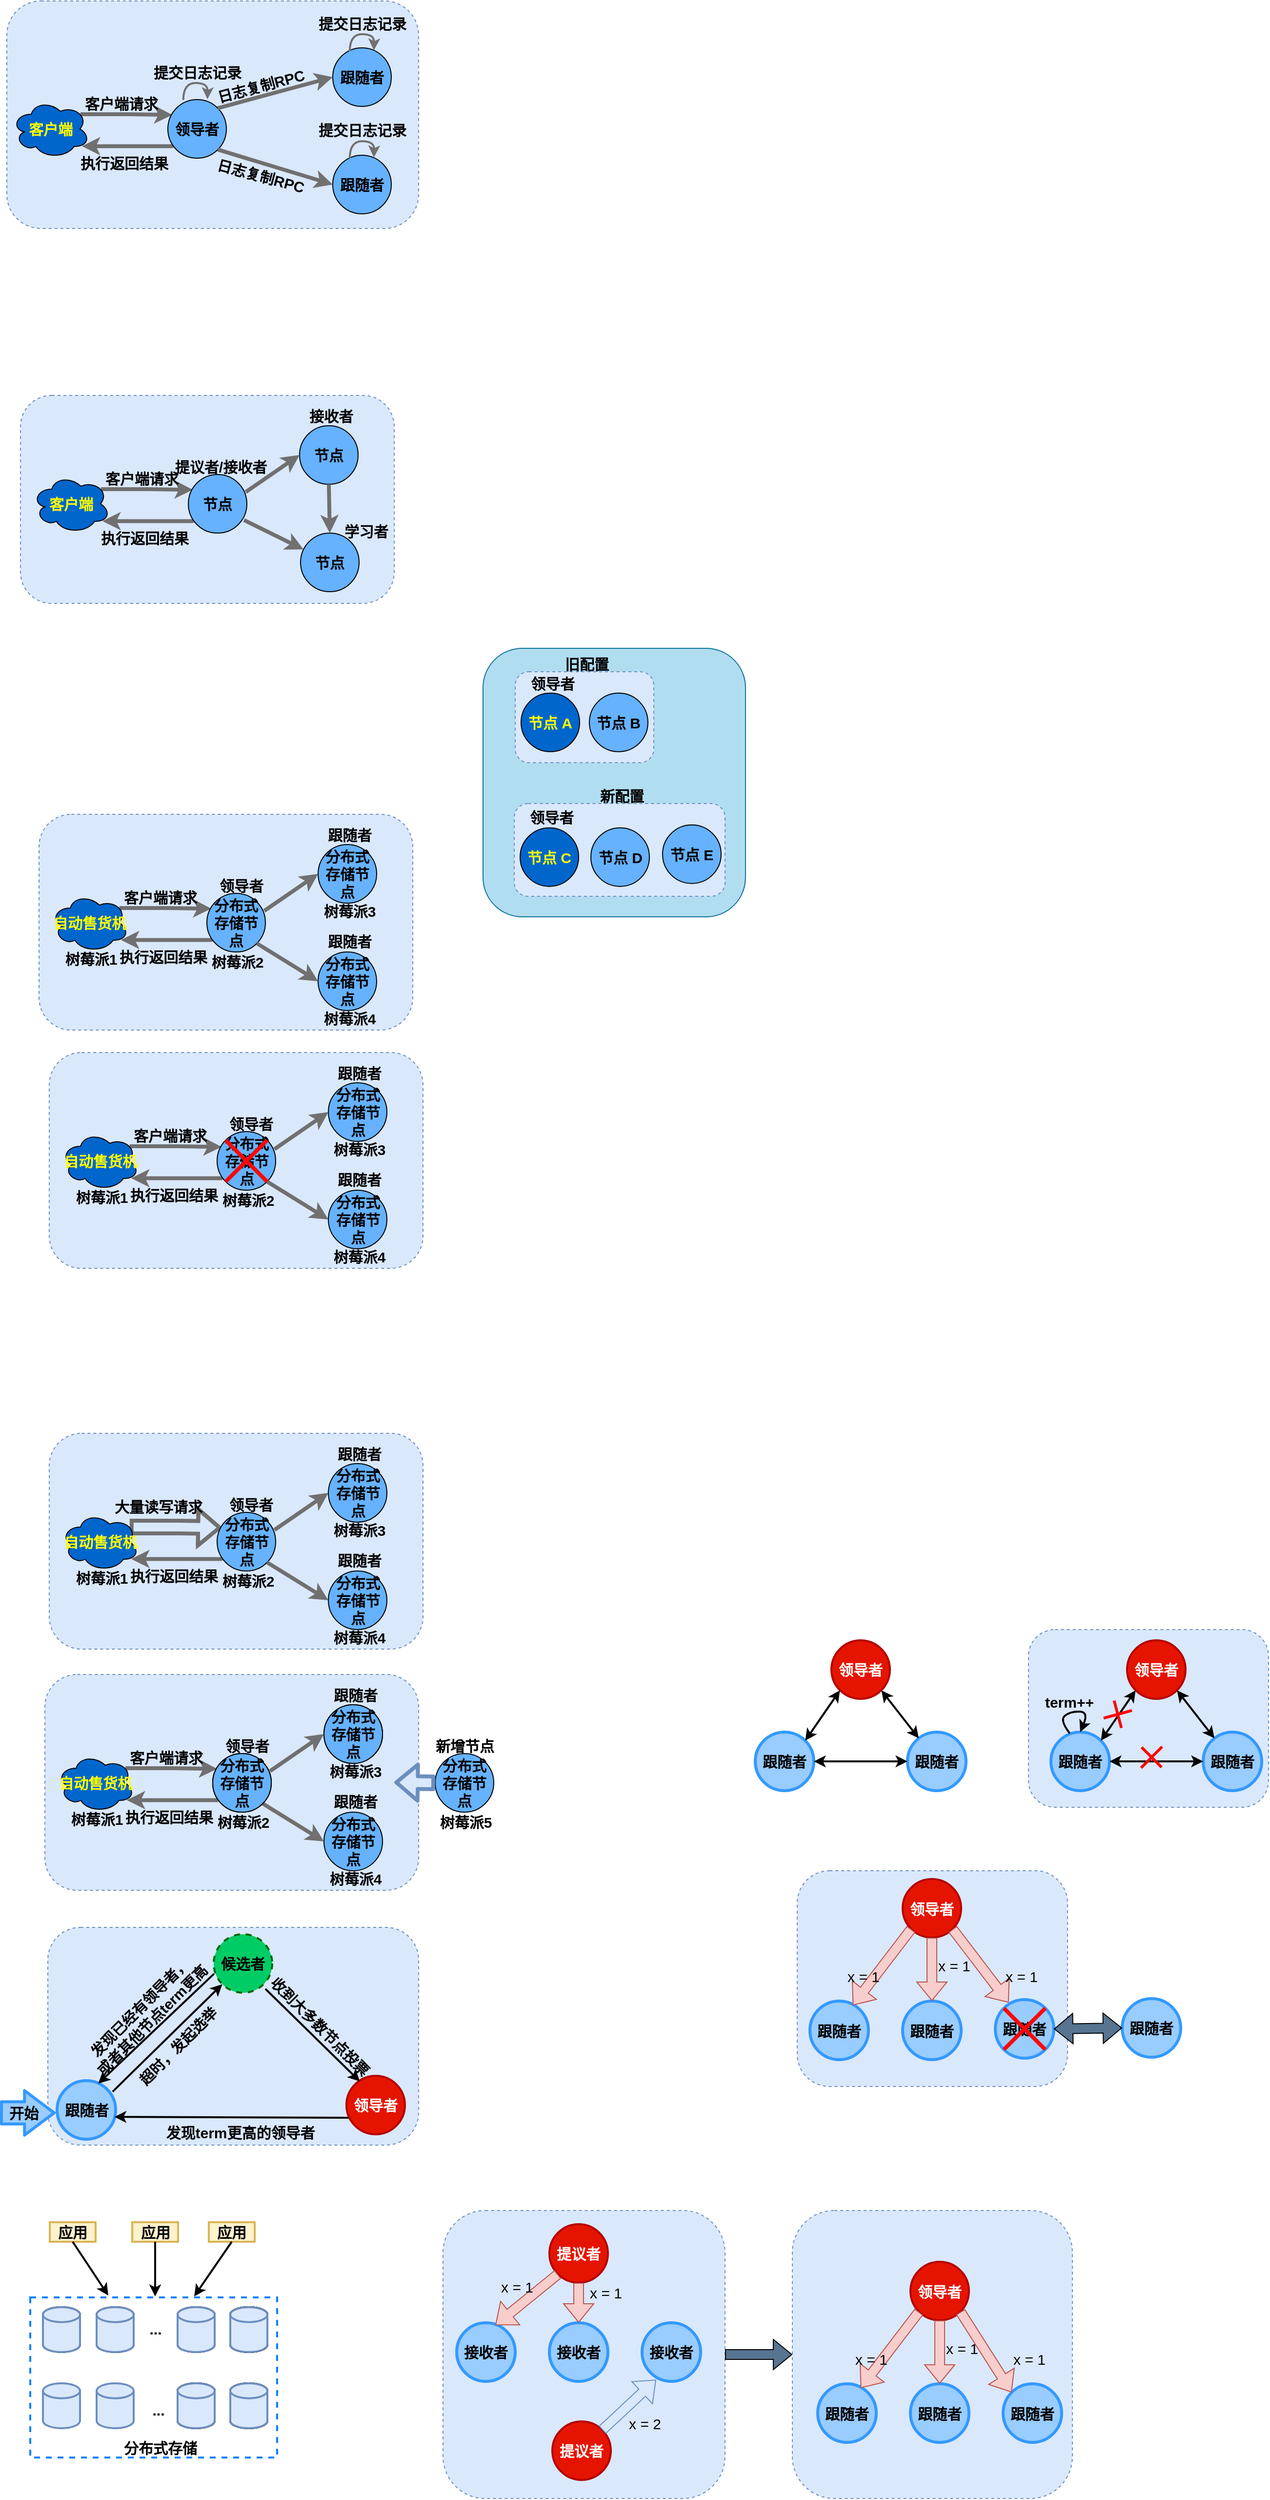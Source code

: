 <mxfile version="18.0.5" type="github" pages="2">
  <diagram id="tFbClbbeQmM6tYkqY-Zg" name="Page-1">
    <mxGraphModel dx="734" dy="1706" grid="0" gridSize="10" guides="1" tooltips="1" connect="1" arrows="1" fold="1" page="1" pageScale="1" pageWidth="827" pageHeight="1169" math="0" shadow="0">
      <root>
        <mxCell id="0" />
        <mxCell id="1" parent="0" />
        <mxCell id="bbklJoQOC5dLXOuhmU3c-52" value="" style="rounded=1;whiteSpace=wrap;html=1;fillColor=#dae8fc;dashed=1;strokeColor=#6c8ebf;fontSize=15;" vertex="1" parent="1">
          <mxGeometry x="1121" y="1403" width="246" height="182" as="geometry" />
        </mxCell>
        <mxCell id="bbklJoQOC5dLXOuhmU3c-27" value="" style="rounded=1;whiteSpace=wrap;html=1;fontSize=15;fillColor=#b1ddf0;strokeColor=#10739e;" vertex="1" parent="1">
          <mxGeometry x="562" y="398" width="269" height="275" as="geometry" />
        </mxCell>
        <mxCell id="J7kaoeOt-309N3WGUJBL-26" value="" style="rounded=1;whiteSpace=wrap;html=1;fillColor=#dae8fc;dashed=1;strokeColor=#6c8ebf;fontSize=15;" vertex="1" parent="1">
          <mxGeometry x="879" y="1998" width="287" height="295" as="geometry" />
        </mxCell>
        <mxCell id="J7kaoeOt-309N3WGUJBL-25" value="" style="rounded=1;whiteSpace=wrap;html=1;fillColor=#dae8fc;dashed=1;strokeColor=#6c8ebf;fontSize=15;" vertex="1" parent="1">
          <mxGeometry x="521" y="1998" width="289" height="295" as="geometry" />
        </mxCell>
        <mxCell id="V0GWnrZNBw9qCuNL4EVg-358" value="" style="rounded=1;whiteSpace=wrap;html=1;fillColor=#dae8fc;dashed=1;strokeColor=#6c8ebf;fontSize=15;" parent="1" vertex="1">
          <mxGeometry x="116" y="1708" width="380" height="223" as="geometry" />
        </mxCell>
        <mxCell id="V0GWnrZNBw9qCuNL4EVg-256" value="" style="rounded=1;whiteSpace=wrap;html=1;fillColor=#dae8fc;dashed=1;strokeColor=#6c8ebf;fontSize=15;" parent="1" vertex="1">
          <mxGeometry x="74" y="-265" width="422" height="233" as="geometry" />
        </mxCell>
        <mxCell id="V0GWnrZNBw9qCuNL4EVg-254" value="" style="rounded=1;whiteSpace=wrap;html=1;fillColor=#dae8fc;dashed=1;strokeColor=#6c8ebf;fontSize=15;" parent="1" vertex="1">
          <mxGeometry x="88" y="139" width="383" height="213" as="geometry" />
        </mxCell>
        <mxCell id="V0GWnrZNBw9qCuNL4EVg-31" value="" style="rounded=1;whiteSpace=wrap;html=1;fillColor=#dae8fc;dashed=1;strokeColor=#6c8ebf;fontSize=15;" parent="1" vertex="1">
          <mxGeometry x="594" y="557" width="216" height="95" as="geometry" />
        </mxCell>
        <mxCell id="V0GWnrZNBw9qCuNL4EVg-30" value="" style="rounded=1;whiteSpace=wrap;html=1;fillColor=#dae8fc;dashed=1;strokeColor=#6c8ebf;fontSize=15;" parent="1" vertex="1">
          <mxGeometry x="595" y="422" width="142" height="93.13" as="geometry" />
        </mxCell>
        <mxCell id="V0GWnrZNBw9qCuNL4EVg-5" style="edgeStyle=orthogonalEdgeStyle;rounded=0;orthogonalLoop=1;jettySize=auto;html=1;exitX=0.88;exitY=0.25;exitDx=0;exitDy=0;exitPerimeter=0;entryX=0.076;entryY=0.261;entryDx=0;entryDy=0;entryPerimeter=0;strokeColor=#707070;strokeWidth=4;fontSize=15;" parent="1" source="V0GWnrZNBw9qCuNL4EVg-1" target="V0GWnrZNBw9qCuNL4EVg-2" edge="1">
          <mxGeometry relative="1" as="geometry" />
        </mxCell>
        <mxCell id="V0GWnrZNBw9qCuNL4EVg-1" value="&lt;b style=&quot;font-size: 15px;&quot;&gt;&lt;font color=&quot;#ffff00&quot; style=&quot;font-size: 15px;&quot;&gt;客户端&lt;/font&gt;&lt;/b&gt;" style="ellipse;shape=cloud;whiteSpace=wrap;html=1;fillColor=#0066CC;strokeColor=rgb(0, 0, 0);fontSize=15;" parent="1" vertex="1">
          <mxGeometry x="100" y="220" width="80" height="60" as="geometry" />
        </mxCell>
        <mxCell id="V0GWnrZNBw9qCuNL4EVg-6" style="edgeStyle=orthogonalEdgeStyle;rounded=0;orthogonalLoop=1;jettySize=auto;html=1;strokeColor=#707070;strokeWidth=4;exitX=0.083;exitY=0.821;exitDx=0;exitDy=0;exitPerimeter=0;fontSize=15;" parent="1" source="V0GWnrZNBw9qCuNL4EVg-2" edge="1">
          <mxGeometry relative="1" as="geometry">
            <mxPoint x="260" y="267.71" as="sourcePoint" />
            <mxPoint x="172" y="267.71" as="targetPoint" />
            <Array as="points">
              <mxPoint x="265" y="268" />
            </Array>
          </mxGeometry>
        </mxCell>
        <mxCell id="V0GWnrZNBw9qCuNL4EVg-2" value="&lt;b style=&quot;font-size: 15px;&quot;&gt;节点&lt;/b&gt;" style="ellipse;whiteSpace=wrap;html=1;aspect=fixed;strokeColor=rgb(0, 0, 0);fillColor=#66B2FF;fontSize=15;" parent="1" vertex="1">
          <mxGeometry x="260" y="220" width="60" height="60" as="geometry" />
        </mxCell>
        <mxCell id="V0GWnrZNBw9qCuNL4EVg-3" value="&lt;b style=&quot;font-size: 15px;&quot;&gt;节点&lt;/b&gt;" style="ellipse;whiteSpace=wrap;html=1;aspect=fixed;fillColor=#66B2FF;strokeColor=rgb(0, 0, 0);fontSize=15;" parent="1" vertex="1">
          <mxGeometry x="374" y="170" width="60" height="60" as="geometry" />
        </mxCell>
        <mxCell id="V0GWnrZNBw9qCuNL4EVg-4" value="&lt;b style=&quot;font-size: 15px;&quot;&gt;节点&lt;/b&gt;" style="ellipse;whiteSpace=wrap;html=1;aspect=fixed;strokeColor=rgb(0, 0, 0);fillColor=#66B2FF;fontSize=15;" parent="1" vertex="1">
          <mxGeometry x="375" y="280" width="60" height="60" as="geometry" />
        </mxCell>
        <mxCell id="V0GWnrZNBw9qCuNL4EVg-7" value="" style="endArrow=classic;html=1;rounded=0;entryX=0;entryY=0.5;entryDx=0;entryDy=0;exitX=0.98;exitY=0.299;exitDx=0;exitDy=0;exitPerimeter=0;strokeColor=#707070;strokeWidth=4;fontSize=15;" parent="1" source="V0GWnrZNBw9qCuNL4EVg-2" target="V0GWnrZNBw9qCuNL4EVg-3" edge="1">
          <mxGeometry width="50" height="50" relative="1" as="geometry">
            <mxPoint x="250" y="260" as="sourcePoint" />
            <mxPoint x="300" y="210" as="targetPoint" />
          </mxGeometry>
        </mxCell>
        <mxCell id="V0GWnrZNBw9qCuNL4EVg-8" value="" style="endArrow=classic;html=1;rounded=0;entryX=0.5;entryY=0;entryDx=0;entryDy=0;exitX=0.5;exitY=1;exitDx=0;exitDy=0;strokeColor=#707070;strokeWidth=4;fontSize=15;" parent="1" source="V0GWnrZNBw9qCuNL4EVg-3" target="V0GWnrZNBw9qCuNL4EVg-4" edge="1">
          <mxGeometry width="50" height="50" relative="1" as="geometry">
            <mxPoint x="318.8" y="247.94" as="sourcePoint" />
            <mxPoint x="430.0" y="210" as="targetPoint" />
          </mxGeometry>
        </mxCell>
        <mxCell id="V0GWnrZNBw9qCuNL4EVg-12" value="&lt;b style=&quot;font-size: 15px;&quot;&gt;客户端请求&lt;/b&gt;" style="text;html=1;align=center;verticalAlign=middle;resizable=0;points=[];autosize=1;strokeColor=none;fillColor=none;fontSize=15;" parent="1" vertex="1">
          <mxGeometry x="169" y="213" width="85" height="22" as="geometry" />
        </mxCell>
        <mxCell id="V0GWnrZNBw9qCuNL4EVg-13" value="&lt;b style=&quot;font-size: 15px;&quot;&gt;执行返回结果&lt;/b&gt;" style="text;html=1;align=center;verticalAlign=middle;resizable=0;points=[];autosize=1;strokeColor=none;fillColor=none;fontSize=15;" parent="1" vertex="1">
          <mxGeometry x="165" y="274" width="100" height="22" as="geometry" />
        </mxCell>
        <mxCell id="V0GWnrZNBw9qCuNL4EVg-19" value="&lt;b style=&quot;font-size: 15px;&quot;&gt;提议者/接收者&lt;/b&gt;" style="text;html=1;align=center;verticalAlign=middle;resizable=0;points=[];autosize=1;strokeColor=none;fillColor=none;fontSize=15;" parent="1" vertex="1">
          <mxGeometry x="241" y="201" width="104" height="22" as="geometry" />
        </mxCell>
        <mxCell id="V0GWnrZNBw9qCuNL4EVg-20" value="&lt;b style=&quot;font-size: 15px;&quot;&gt;接收者&lt;/b&gt;" style="text;html=1;align=center;verticalAlign=middle;resizable=0;points=[];autosize=1;strokeColor=none;fillColor=none;fontSize=15;" parent="1" vertex="1">
          <mxGeometry x="378" y="149" width="55" height="22" as="geometry" />
        </mxCell>
        <mxCell id="V0GWnrZNBw9qCuNL4EVg-21" value="&lt;b style=&quot;font-size: 15px;&quot;&gt;学习者&lt;/b&gt;" style="text;html=1;align=center;verticalAlign=middle;resizable=0;points=[];autosize=1;strokeColor=none;fillColor=none;fontSize=15;" parent="1" vertex="1">
          <mxGeometry x="414.5" y="267" width="55" height="22" as="geometry" />
        </mxCell>
        <mxCell id="V0GWnrZNBw9qCuNL4EVg-23" value="&lt;font color=&quot;#ffff00&quot; style=&quot;font-size: 15px;&quot;&gt;&lt;b style=&quot;font-size: 15px;&quot;&gt;节点 A&lt;/b&gt;&lt;/font&gt;" style="ellipse;whiteSpace=wrap;html=1;aspect=fixed;fillColor=#0066CC;fontSize=15;" parent="1" vertex="1">
          <mxGeometry x="601" y="443.88" width="60" height="60" as="geometry" />
        </mxCell>
        <mxCell id="V0GWnrZNBw9qCuNL4EVg-24" value="&lt;b style=&quot;font-size: 15px;&quot;&gt;节点 B&lt;/b&gt;" style="ellipse;whiteSpace=wrap;html=1;aspect=fixed;fillColor=#66B2FF;fontSize=15;" parent="1" vertex="1">
          <mxGeometry x="671" y="443.88" width="60" height="60" as="geometry" />
        </mxCell>
        <mxCell id="V0GWnrZNBw9qCuNL4EVg-26" value="&lt;b style=&quot;font-size: 15px;&quot;&gt;节点 D&lt;/b&gt;" style="ellipse;whiteSpace=wrap;html=1;aspect=fixed;fillColor=#66B2FF;fontSize=15;" parent="1" vertex="1">
          <mxGeometry x="672.5" y="581.87" width="60" height="60" as="geometry" />
        </mxCell>
        <mxCell id="V0GWnrZNBw9qCuNL4EVg-27" value="&lt;b style=&quot;font-size: 15px;&quot;&gt;节点 E&lt;/b&gt;" style="ellipse;whiteSpace=wrap;html=1;aspect=fixed;fillColor=#66B2FF;fontSize=15;" parent="1" vertex="1">
          <mxGeometry x="746" y="578.87" width="60" height="60" as="geometry" />
        </mxCell>
        <mxCell id="V0GWnrZNBw9qCuNL4EVg-32" value="&lt;font color=&quot;#000000&quot; style=&quot;font-size: 15px;&quot;&gt;&lt;b style=&quot;font-size: 15px;&quot;&gt;领导者&lt;/b&gt;&lt;/font&gt;" style="text;html=1;align=center;verticalAlign=middle;resizable=0;points=[];autosize=1;strokeColor=none;fillColor=none;fontColor=#FF3333;fontSize=15;" parent="1" vertex="1">
          <mxGeometry x="605" y="423" width="55" height="22" as="geometry" />
        </mxCell>
        <mxCell id="V0GWnrZNBw9qCuNL4EVg-33" value="&lt;font color=&quot;#000000&quot; style=&quot;font-size: 15px;&quot;&gt;&lt;b style=&quot;font-size: 15px;&quot;&gt;领导者&lt;/b&gt;&lt;/font&gt;" style="text;html=1;align=center;verticalAlign=middle;resizable=0;points=[];autosize=1;strokeColor=none;fillColor=none;fontColor=#FF3333;fontSize=15;" parent="1" vertex="1">
          <mxGeometry x="604" y="559.87" width="55" height="22" as="geometry" />
        </mxCell>
        <mxCell id="V0GWnrZNBw9qCuNL4EVg-36" value="&lt;font color=&quot;#000000&quot; style=&quot;font-size: 15px;&quot;&gt;&lt;b style=&quot;font-size: 15px;&quot;&gt;旧配置&lt;/b&gt;&lt;/font&gt;" style="text;html=1;align=center;verticalAlign=middle;resizable=0;points=[];autosize=1;strokeColor=none;fillColor=none;fontColor=#FF3333;fontSize=15;" parent="1" vertex="1">
          <mxGeometry x="640" y="403" width="55" height="22" as="geometry" />
        </mxCell>
        <mxCell id="V0GWnrZNBw9qCuNL4EVg-37" value="&lt;font color=&quot;#000000&quot; style=&quot;font-size: 15px;&quot;&gt;&lt;b style=&quot;font-size: 15px;&quot;&gt;新配置&lt;/b&gt;&lt;/font&gt;" style="text;html=1;align=center;verticalAlign=middle;resizable=0;points=[];autosize=1;strokeColor=none;fillColor=none;fontColor=#FF3333;fontSize=15;" parent="1" vertex="1">
          <mxGeometry x="676" y="538" width="55" height="22" as="geometry" />
        </mxCell>
        <mxCell id="V0GWnrZNBw9qCuNL4EVg-64" value="&lt;font color=&quot;#000000&quot; style=&quot;font-size: 15px;&quot;&gt;跟随者&lt;/font&gt;" style="text;html=1;align=center;verticalAlign=middle;resizable=0;points=[];autosize=1;strokeColor=none;fillColor=none;fontColor=#FF3333;fontSize=15;" parent="1" vertex="1">
          <mxGeometry x="373" y="1010" width="55" height="22" as="geometry" />
        </mxCell>
        <mxCell id="V0GWnrZNBw9qCuNL4EVg-71" value="&lt;font color=&quot;#ffff00&quot; style=&quot;font-size: 15px;&quot;&gt;&lt;b style=&quot;font-size: 15px;&quot;&gt;节点 C&lt;/b&gt;&lt;/font&gt;" style="ellipse;whiteSpace=wrap;html=1;aspect=fixed;fillColor=#0066CC;fontSize=15;" parent="1" vertex="1">
          <mxGeometry x="600" y="581.87" width="60" height="60" as="geometry" />
        </mxCell>
        <mxCell id="V0GWnrZNBw9qCuNL4EVg-114" style="edgeStyle=orthogonalEdgeStyle;rounded=0;orthogonalLoop=1;jettySize=auto;html=1;exitX=0.88;exitY=0.25;exitDx=0;exitDy=0;exitPerimeter=0;entryX=0.076;entryY=0.261;entryDx=0;entryDy=0;entryPerimeter=0;strokeColor=#707070;strokeWidth=4;fontSize=15;" parent="1" source="V0GWnrZNBw9qCuNL4EVg-115" target="V0GWnrZNBw9qCuNL4EVg-117" edge="1">
          <mxGeometry relative="1" as="geometry" />
        </mxCell>
        <mxCell id="V0GWnrZNBw9qCuNL4EVg-115" value="&lt;b style=&quot;font-size: 15px;&quot;&gt;&lt;font color=&quot;#ffff00&quot; style=&quot;font-size: 15px;&quot;&gt;客户端&lt;/font&gt;&lt;/b&gt;" style="ellipse;shape=cloud;whiteSpace=wrap;html=1;fillColor=#0066CC;strokeColor=rgb(0, 0, 0);fontSize=15;" parent="1" vertex="1">
          <mxGeometry x="79" y="-164" width="80" height="60" as="geometry" />
        </mxCell>
        <mxCell id="V0GWnrZNBw9qCuNL4EVg-116" style="edgeStyle=orthogonalEdgeStyle;rounded=0;orthogonalLoop=1;jettySize=auto;html=1;strokeColor=#707070;strokeWidth=4;exitX=0.083;exitY=0.821;exitDx=0;exitDy=0;exitPerimeter=0;fontSize=15;" parent="1" source="V0GWnrZNBw9qCuNL4EVg-117" edge="1">
          <mxGeometry relative="1" as="geometry">
            <mxPoint x="239" y="-116.29" as="sourcePoint" />
            <mxPoint x="151" y="-116.29" as="targetPoint" />
            <Array as="points">
              <mxPoint x="244" y="-116" />
            </Array>
          </mxGeometry>
        </mxCell>
        <mxCell id="V0GWnrZNBw9qCuNL4EVg-117" value="&lt;b style=&quot;font-size: 15px;&quot;&gt;领导者&lt;/b&gt;" style="ellipse;whiteSpace=wrap;html=1;aspect=fixed;strokeColor=rgb(0, 0, 0);fillColor=#66B2FF;fontSize=15;" parent="1" vertex="1">
          <mxGeometry x="239" y="-164" width="60" height="60" as="geometry" />
        </mxCell>
        <mxCell id="V0GWnrZNBw9qCuNL4EVg-118" value="&lt;b style=&quot;font-size: 15px;&quot;&gt;跟随者&lt;/b&gt;" style="ellipse;whiteSpace=wrap;html=1;aspect=fixed;fillColor=#66B2FF;strokeColor=rgb(0, 0, 0);fontSize=15;" parent="1" vertex="1">
          <mxGeometry x="408" y="-217" width="60" height="60" as="geometry" />
        </mxCell>
        <mxCell id="V0GWnrZNBw9qCuNL4EVg-119" value="&lt;b style=&quot;font-size: 15px;&quot;&gt;跟随者&lt;/b&gt;" style="ellipse;whiteSpace=wrap;html=1;aspect=fixed;strokeColor=rgb(0, 0, 0);fillColor=#66B2FF;fontSize=15;" parent="1" vertex="1">
          <mxGeometry x="408" y="-107" width="60" height="60" as="geometry" />
        </mxCell>
        <mxCell id="V0GWnrZNBw9qCuNL4EVg-120" value="" style="endArrow=classic;html=1;rounded=0;entryX=0;entryY=0.5;entryDx=0;entryDy=0;exitX=1;exitY=0;exitDx=0;exitDy=0;strokeColor=#707070;strokeWidth=4;fontSize=15;" parent="1" source="V0GWnrZNBw9qCuNL4EVg-117" target="V0GWnrZNBw9qCuNL4EVg-118" edge="1">
          <mxGeometry width="50" height="50" relative="1" as="geometry">
            <mxPoint x="229" y="-124" as="sourcePoint" />
            <mxPoint x="279" y="-174" as="targetPoint" />
          </mxGeometry>
        </mxCell>
        <mxCell id="V0GWnrZNBw9qCuNL4EVg-121" value="" style="endArrow=classic;html=1;rounded=0;entryX=0;entryY=0.5;entryDx=0;entryDy=0;exitX=1;exitY=1;exitDx=0;exitDy=0;strokeColor=#707070;strokeWidth=4;fontSize=15;" parent="1" source="V0GWnrZNBw9qCuNL4EVg-117" target="V0GWnrZNBw9qCuNL4EVg-119" edge="1">
          <mxGeometry width="50" height="50" relative="1" as="geometry">
            <mxPoint x="297.8" y="-136.06" as="sourcePoint" />
            <mxPoint x="409.0" y="-174" as="targetPoint" />
          </mxGeometry>
        </mxCell>
        <mxCell id="V0GWnrZNBw9qCuNL4EVg-122" value="&lt;b style=&quot;font-size: 15px;&quot;&gt;客户端请求&lt;/b&gt;" style="text;html=1;align=center;verticalAlign=middle;resizable=0;points=[];autosize=1;strokeColor=none;fillColor=none;fontSize=15;" parent="1" vertex="1">
          <mxGeometry x="148" y="-171" width="85" height="22" as="geometry" />
        </mxCell>
        <mxCell id="V0GWnrZNBw9qCuNL4EVg-123" value="&lt;b style=&quot;font-size: 15px;&quot;&gt;执行返回结果&lt;/b&gt;" style="text;html=1;align=center;verticalAlign=middle;resizable=0;points=[];autosize=1;strokeColor=none;fillColor=none;fontSize=15;" parent="1" vertex="1">
          <mxGeometry x="144" y="-110" width="100" height="22" as="geometry" />
        </mxCell>
        <mxCell id="V0GWnrZNBw9qCuNL4EVg-124" value="&lt;b style=&quot;font-size: 15px;&quot;&gt;提交日志记录&lt;/b&gt;" style="text;html=1;align=center;verticalAlign=middle;resizable=0;points=[];autosize=1;strokeColor=none;fillColor=none;fontSize=15;" parent="1" vertex="1">
          <mxGeometry x="219" y="-203" width="100" height="22" as="geometry" />
        </mxCell>
        <mxCell id="V0GWnrZNBw9qCuNL4EVg-127" value="&lt;b style=&quot;font-size: 15px;&quot;&gt;日志复制RPC&lt;/b&gt;" style="text;html=1;align=center;verticalAlign=middle;resizable=0;points=[];autosize=1;strokeColor=none;fillColor=none;rotation=-15;fontSize=15;" parent="1" vertex="1">
          <mxGeometry x="283" y="-189" width="102" height="22" as="geometry" />
        </mxCell>
        <mxCell id="V0GWnrZNBw9qCuNL4EVg-128" value="&lt;b style=&quot;font-size: 15px;&quot;&gt;日志复制RPC&lt;/b&gt;" style="text;html=1;align=center;verticalAlign=middle;resizable=0;points=[];autosize=1;strokeColor=none;fillColor=none;rotation=15;fontSize=15;" parent="1" vertex="1">
          <mxGeometry x="283" y="-97" width="102" height="22" as="geometry" />
        </mxCell>
        <mxCell id="V0GWnrZNBw9qCuNL4EVg-129" value="" style="curved=1;endArrow=classic;html=1;rounded=0;fontColor=#000000;strokeColor=#707070;strokeWidth=2;exitX=0.263;exitY=0.006;exitDx=0;exitDy=0;exitPerimeter=0;entryX=0.676;entryY=-0.007;entryDx=0;entryDy=0;entryPerimeter=0;fontSize=15;" parent="1" source="V0GWnrZNBw9qCuNL4EVg-117" target="V0GWnrZNBw9qCuNL4EVg-117" edge="1">
          <mxGeometry width="50" height="50" relative="1" as="geometry">
            <mxPoint x="256" y="-131" as="sourcePoint" />
            <mxPoint x="306" y="-181" as="targetPoint" />
            <Array as="points">
              <mxPoint x="255" y="-181" />
              <mxPoint x="280" y="-181" />
            </Array>
          </mxGeometry>
        </mxCell>
        <mxCell id="V0GWnrZNBw9qCuNL4EVg-132" value="&lt;b style=&quot;font-size: 15px;&quot;&gt;提交日志记录&lt;/b&gt;" style="text;html=1;align=center;verticalAlign=middle;resizable=0;points=[];autosize=1;strokeColor=none;fillColor=none;fontSize=15;" parent="1" vertex="1">
          <mxGeometry x="388" y="-253" width="100" height="22" as="geometry" />
        </mxCell>
        <mxCell id="V0GWnrZNBw9qCuNL4EVg-133" value="&lt;b style=&quot;font-size: 15px;&quot;&gt;提交日志记录&lt;/b&gt;" style="text;html=1;align=center;verticalAlign=middle;resizable=0;points=[];autosize=1;strokeColor=none;fillColor=none;fontSize=15;" parent="1" vertex="1">
          <mxGeometry x="388" y="-144" width="100" height="22" as="geometry" />
        </mxCell>
        <mxCell id="V0GWnrZNBw9qCuNL4EVg-257" value="" style="curved=1;endArrow=classic;html=1;rounded=0;fontColor=#000000;strokeColor=#707070;strokeWidth=2;exitX=0.263;exitY=0.006;exitDx=0;exitDy=0;exitPerimeter=0;entryX=0.676;entryY=-0.007;entryDx=0;entryDy=0;entryPerimeter=0;fontSize=15;" parent="1" edge="1">
          <mxGeometry width="50" height="50" relative="1" as="geometry">
            <mxPoint x="425.39" y="-213.64" as="sourcePoint" />
            <mxPoint x="450.17" y="-214.42" as="targetPoint" />
            <Array as="points">
              <mxPoint x="425.61" y="-231" />
              <mxPoint x="450.61" y="-231" />
            </Array>
          </mxGeometry>
        </mxCell>
        <mxCell id="V0GWnrZNBw9qCuNL4EVg-258" value="" style="curved=1;endArrow=classic;html=1;rounded=0;fontColor=#000000;strokeColor=#707070;strokeWidth=2;exitX=0.263;exitY=0.006;exitDx=0;exitDy=0;exitPerimeter=0;entryX=0.676;entryY=-0.007;entryDx=0;entryDy=0;entryPerimeter=0;fontSize=15;" parent="1" edge="1">
          <mxGeometry width="50" height="50" relative="1" as="geometry">
            <mxPoint x="425.39" y="-104.0" as="sourcePoint" />
            <mxPoint x="450.17" y="-104.78" as="targetPoint" />
            <Array as="points">
              <mxPoint x="425.61" y="-121.36" />
              <mxPoint x="450.61" y="-121.36" />
            </Array>
          </mxGeometry>
        </mxCell>
        <mxCell id="V0GWnrZNBw9qCuNL4EVg-259" value="" style="rounded=1;whiteSpace=wrap;html=1;fillColor=#dae8fc;dashed=1;strokeColor=#6c8ebf;fontSize=15;" parent="1" vertex="1">
          <mxGeometry x="107" y="568" width="383" height="221" as="geometry" />
        </mxCell>
        <mxCell id="V0GWnrZNBw9qCuNL4EVg-260" style="edgeStyle=orthogonalEdgeStyle;rounded=0;orthogonalLoop=1;jettySize=auto;html=1;exitX=0.88;exitY=0.25;exitDx=0;exitDy=0;exitPerimeter=0;entryX=0.076;entryY=0.261;entryDx=0;entryDy=0;entryPerimeter=0;strokeColor=#707070;strokeWidth=4;fontSize=15;" parent="1" source="V0GWnrZNBw9qCuNL4EVg-261" target="V0GWnrZNBw9qCuNL4EVg-263" edge="1">
          <mxGeometry relative="1" as="geometry" />
        </mxCell>
        <mxCell id="V0GWnrZNBw9qCuNL4EVg-261" value="&lt;b style=&quot;font-size: 15px;&quot;&gt;&lt;font color=&quot;#ffff00&quot; style=&quot;font-size: 15px;&quot;&gt;自动售货机&lt;/font&gt;&lt;/b&gt;" style="ellipse;shape=cloud;whiteSpace=wrap;html=1;fillColor=#0066CC;strokeColor=rgb(0, 0, 0);fontSize=15;" parent="1" vertex="1">
          <mxGeometry x="119" y="649" width="80" height="60" as="geometry" />
        </mxCell>
        <mxCell id="V0GWnrZNBw9qCuNL4EVg-262" style="edgeStyle=orthogonalEdgeStyle;rounded=0;orthogonalLoop=1;jettySize=auto;html=1;strokeColor=#707070;strokeWidth=4;exitX=0.083;exitY=0.821;exitDx=0;exitDy=0;exitPerimeter=0;fontSize=15;" parent="1" source="V0GWnrZNBw9qCuNL4EVg-263" edge="1">
          <mxGeometry relative="1" as="geometry">
            <mxPoint x="279" y="696.71" as="sourcePoint" />
            <mxPoint x="191" y="696.71" as="targetPoint" />
            <Array as="points">
              <mxPoint x="284" y="697" />
            </Array>
          </mxGeometry>
        </mxCell>
        <mxCell id="V0GWnrZNBw9qCuNL4EVg-263" value="&lt;b style=&quot;font-size: 15px;&quot;&gt;分布式&lt;br style=&quot;font-size: 15px;&quot;&gt;存储节点&lt;/b&gt;" style="ellipse;whiteSpace=wrap;html=1;aspect=fixed;strokeColor=rgb(0, 0, 0);fillColor=#66B2FF;fontSize=15;" parent="1" vertex="1">
          <mxGeometry x="279" y="649" width="60" height="60" as="geometry" />
        </mxCell>
        <mxCell id="V0GWnrZNBw9qCuNL4EVg-264" value="&lt;b style=&quot;font-size: 15px;&quot;&gt;分布式&lt;br style=&quot;font-size: 15px;&quot;&gt;存储节点&lt;/b&gt;" style="ellipse;whiteSpace=wrap;html=1;aspect=fixed;fillColor=#66B2FF;strokeColor=rgb(0, 0, 0);fontSize=15;" parent="1" vertex="1">
          <mxGeometry x="393" y="599" width="60" height="60" as="geometry" />
        </mxCell>
        <mxCell id="V0GWnrZNBw9qCuNL4EVg-265" value="&lt;b style=&quot;font-size: 15px;&quot;&gt;分布式&lt;br style=&quot;font-size: 15px;&quot;&gt;存储节点&lt;/b&gt;" style="ellipse;whiteSpace=wrap;html=1;aspect=fixed;strokeColor=rgb(0, 0, 0);fillColor=#66B2FF;fontSize=15;" parent="1" vertex="1">
          <mxGeometry x="393" y="709" width="60" height="60" as="geometry" />
        </mxCell>
        <mxCell id="V0GWnrZNBw9qCuNL4EVg-266" value="" style="endArrow=classic;html=1;rounded=0;entryX=0;entryY=0.5;entryDx=0;entryDy=0;exitX=0.98;exitY=0.299;exitDx=0;exitDy=0;exitPerimeter=0;strokeColor=#707070;strokeWidth=4;fontSize=15;" parent="1" source="V0GWnrZNBw9qCuNL4EVg-263" target="V0GWnrZNBw9qCuNL4EVg-264" edge="1">
          <mxGeometry width="50" height="50" relative="1" as="geometry">
            <mxPoint x="269" y="689" as="sourcePoint" />
            <mxPoint x="319" y="639" as="targetPoint" />
          </mxGeometry>
        </mxCell>
        <mxCell id="V0GWnrZNBw9qCuNL4EVg-267" value="" style="endArrow=classic;html=1;rounded=0;entryX=0;entryY=0.5;entryDx=0;entryDy=0;exitX=1;exitY=1;exitDx=0;exitDy=0;strokeColor=#707070;strokeWidth=4;fontSize=15;" parent="1" source="V0GWnrZNBw9qCuNL4EVg-263" target="V0GWnrZNBw9qCuNL4EVg-265" edge="1">
          <mxGeometry width="50" height="50" relative="1" as="geometry">
            <mxPoint x="337.8" y="676.94" as="sourcePoint" />
            <mxPoint x="449.0" y="639" as="targetPoint" />
          </mxGeometry>
        </mxCell>
        <mxCell id="V0GWnrZNBw9qCuNL4EVg-268" value="&lt;b style=&quot;font-size: 15px;&quot;&gt;客户端请求&lt;/b&gt;" style="text;html=1;align=center;verticalAlign=middle;resizable=0;points=[];autosize=1;strokeColor=none;fillColor=none;fontSize=15;" parent="1" vertex="1">
          <mxGeometry x="188" y="642" width="85" height="22" as="geometry" />
        </mxCell>
        <mxCell id="V0GWnrZNBw9qCuNL4EVg-269" value="&lt;b style=&quot;font-size: 15px;&quot;&gt;执行返回结果&lt;/b&gt;" style="text;html=1;align=center;verticalAlign=middle;resizable=0;points=[];autosize=1;strokeColor=none;fillColor=none;fontSize=15;" parent="1" vertex="1">
          <mxGeometry x="184" y="703" width="100" height="22" as="geometry" />
        </mxCell>
        <mxCell id="V0GWnrZNBw9qCuNL4EVg-270" value="&lt;b style=&quot;font-size: 15px;&quot;&gt;领导者&lt;/b&gt;" style="text;html=1;align=center;verticalAlign=middle;resizable=0;points=[];autosize=1;strokeColor=none;fillColor=none;fontSize=15;" parent="1" vertex="1">
          <mxGeometry x="286" y="630" width="55" height="22" as="geometry" />
        </mxCell>
        <mxCell id="V0GWnrZNBw9qCuNL4EVg-271" value="&lt;b style=&quot;font-size: 15px;&quot;&gt;跟随者&lt;/b&gt;" style="text;html=1;align=center;verticalAlign=middle;resizable=0;points=[];autosize=1;strokeColor=none;fillColor=none;fontSize=15;" parent="1" vertex="1">
          <mxGeometry x="397" y="578" width="55" height="22" as="geometry" />
        </mxCell>
        <mxCell id="V0GWnrZNBw9qCuNL4EVg-272" value="&lt;b style=&quot;font-size: 15px;&quot;&gt;跟随者&lt;/b&gt;" style="text;html=1;align=center;verticalAlign=middle;resizable=0;points=[];autosize=1;strokeColor=none;fillColor=none;fontSize=15;" parent="1" vertex="1">
          <mxGeometry x="397" y="687" width="55" height="22" as="geometry" />
        </mxCell>
        <mxCell id="V0GWnrZNBw9qCuNL4EVg-273" value="&lt;b style=&quot;font-size: 15px;&quot;&gt;&lt;font style=&quot;font-size: 15px;&quot;&gt;树莓派1&lt;/font&gt;&lt;/b&gt;" style="text;html=1;align=center;verticalAlign=middle;resizable=0;points=[];autosize=1;strokeColor=none;fillColor=none;fontSize=15;" parent="1" vertex="1">
          <mxGeometry x="128.5" y="705" width="63" height="22" as="geometry" />
        </mxCell>
        <mxCell id="V0GWnrZNBw9qCuNL4EVg-274" value="&lt;b style=&quot;font-size: 15px;&quot;&gt;树莓派2&lt;/b&gt;" style="text;html=1;align=center;verticalAlign=middle;resizable=0;points=[];autosize=1;strokeColor=none;fillColor=none;fontSize=15;" parent="1" vertex="1">
          <mxGeometry x="278.5" y="708" width="63" height="22" as="geometry" />
        </mxCell>
        <mxCell id="V0GWnrZNBw9qCuNL4EVg-275" value="&lt;b style=&quot;font-size: 15px;&quot;&gt;树莓派3&lt;/b&gt;" style="text;html=1;align=center;verticalAlign=middle;resizable=0;points=[];autosize=1;strokeColor=none;fillColor=none;fontSize=15;" parent="1" vertex="1">
          <mxGeometry x="393" y="656" width="63" height="22" as="geometry" />
        </mxCell>
        <mxCell id="V0GWnrZNBw9qCuNL4EVg-276" value="&lt;b style=&quot;font-size: 15px;&quot;&gt;树莓派4&lt;/b&gt;" style="text;html=1;align=center;verticalAlign=middle;resizable=0;points=[];autosize=1;strokeColor=none;fillColor=none;fontSize=15;" parent="1" vertex="1">
          <mxGeometry x="393" y="766" width="63" height="22" as="geometry" />
        </mxCell>
        <mxCell id="V0GWnrZNBw9qCuNL4EVg-277" value="" style="rounded=1;whiteSpace=wrap;html=1;fillColor=#dae8fc;dashed=1;strokeColor=#6c8ebf;fontSize=15;" parent="1" vertex="1">
          <mxGeometry x="117.5" y="812" width="383" height="221" as="geometry" />
        </mxCell>
        <mxCell id="V0GWnrZNBw9qCuNL4EVg-278" style="edgeStyle=orthogonalEdgeStyle;rounded=0;orthogonalLoop=1;jettySize=auto;html=1;exitX=0.88;exitY=0.25;exitDx=0;exitDy=0;exitPerimeter=0;entryX=0.076;entryY=0.261;entryDx=0;entryDy=0;entryPerimeter=0;strokeColor=#707070;strokeWidth=4;fontSize=15;" parent="1" source="V0GWnrZNBw9qCuNL4EVg-279" target="V0GWnrZNBw9qCuNL4EVg-281" edge="1">
          <mxGeometry relative="1" as="geometry" />
        </mxCell>
        <mxCell id="V0GWnrZNBw9qCuNL4EVg-279" value="&lt;b style=&quot;font-size: 15px;&quot;&gt;&lt;font color=&quot;#ffff00&quot; style=&quot;font-size: 15px;&quot;&gt;自动售货机&lt;/font&gt;&lt;/b&gt;" style="ellipse;shape=cloud;whiteSpace=wrap;html=1;fillColor=#0066CC;strokeColor=rgb(0, 0, 0);fontSize=15;" parent="1" vertex="1">
          <mxGeometry x="129.5" y="893" width="80" height="60" as="geometry" />
        </mxCell>
        <mxCell id="V0GWnrZNBw9qCuNL4EVg-280" style="edgeStyle=orthogonalEdgeStyle;rounded=0;orthogonalLoop=1;jettySize=auto;html=1;strokeColor=#707070;strokeWidth=4;exitX=0.083;exitY=0.821;exitDx=0;exitDy=0;exitPerimeter=0;fontSize=15;" parent="1" source="V0GWnrZNBw9qCuNL4EVg-281" edge="1">
          <mxGeometry relative="1" as="geometry">
            <mxPoint x="289.5" y="940.71" as="sourcePoint" />
            <mxPoint x="201.5" y="940.71" as="targetPoint" />
            <Array as="points">
              <mxPoint x="294.5" y="941" />
            </Array>
          </mxGeometry>
        </mxCell>
        <mxCell id="V0GWnrZNBw9qCuNL4EVg-281" value="&lt;b style=&quot;font-size: 15px;&quot;&gt;分布式&lt;br style=&quot;font-size: 15px;&quot;&gt;存储节点&lt;/b&gt;" style="ellipse;whiteSpace=wrap;html=1;aspect=fixed;strokeColor=rgb(0, 0, 0);fillColor=#66B2FF;fontSize=15;" parent="1" vertex="1">
          <mxGeometry x="289.5" y="893" width="60" height="60" as="geometry" />
        </mxCell>
        <mxCell id="V0GWnrZNBw9qCuNL4EVg-282" value="&lt;b style=&quot;font-size: 15px;&quot;&gt;分布式&lt;br style=&quot;font-size: 15px;&quot;&gt;存储节点&lt;/b&gt;" style="ellipse;whiteSpace=wrap;html=1;aspect=fixed;fillColor=#66B2FF;strokeColor=rgb(0, 0, 0);fontSize=15;" parent="1" vertex="1">
          <mxGeometry x="403.5" y="843" width="60" height="60" as="geometry" />
        </mxCell>
        <mxCell id="V0GWnrZNBw9qCuNL4EVg-283" value="&lt;b style=&quot;font-size: 15px;&quot;&gt;分布式&lt;br style=&quot;font-size: 15px;&quot;&gt;存储节点&lt;/b&gt;" style="ellipse;whiteSpace=wrap;html=1;aspect=fixed;strokeColor=rgb(0, 0, 0);fillColor=#66B2FF;fontSize=15;" parent="1" vertex="1">
          <mxGeometry x="403.5" y="953" width="60" height="60" as="geometry" />
        </mxCell>
        <mxCell id="V0GWnrZNBw9qCuNL4EVg-284" value="" style="endArrow=classic;html=1;rounded=0;entryX=0;entryY=0.5;entryDx=0;entryDy=0;exitX=0.98;exitY=0.299;exitDx=0;exitDy=0;exitPerimeter=0;strokeColor=#707070;strokeWidth=4;fontSize=15;" parent="1" source="V0GWnrZNBw9qCuNL4EVg-281" target="V0GWnrZNBw9qCuNL4EVg-282" edge="1">
          <mxGeometry width="50" height="50" relative="1" as="geometry">
            <mxPoint x="279.5" y="933" as="sourcePoint" />
            <mxPoint x="329.5" y="883" as="targetPoint" />
          </mxGeometry>
        </mxCell>
        <mxCell id="V0GWnrZNBw9qCuNL4EVg-285" value="" style="endArrow=classic;html=1;rounded=0;entryX=0;entryY=0.5;entryDx=0;entryDy=0;exitX=1;exitY=1;exitDx=0;exitDy=0;strokeColor=#707070;strokeWidth=4;fontSize=15;" parent="1" source="V0GWnrZNBw9qCuNL4EVg-281" target="V0GWnrZNBw9qCuNL4EVg-283" edge="1">
          <mxGeometry width="50" height="50" relative="1" as="geometry">
            <mxPoint x="348.3" y="920.94" as="sourcePoint" />
            <mxPoint x="459.5" y="883" as="targetPoint" />
          </mxGeometry>
        </mxCell>
        <mxCell id="V0GWnrZNBw9qCuNL4EVg-286" value="&lt;b style=&quot;font-size: 15px;&quot;&gt;客户端请求&lt;/b&gt;" style="text;html=1;align=center;verticalAlign=middle;resizable=0;points=[];autosize=1;strokeColor=none;fillColor=none;fontSize=15;" parent="1" vertex="1">
          <mxGeometry x="198.5" y="886" width="85" height="22" as="geometry" />
        </mxCell>
        <mxCell id="V0GWnrZNBw9qCuNL4EVg-287" value="&lt;b style=&quot;font-size: 15px;&quot;&gt;执行返回结果&lt;/b&gt;" style="text;html=1;align=center;verticalAlign=middle;resizable=0;points=[];autosize=1;strokeColor=none;fillColor=none;fontSize=15;" parent="1" vertex="1">
          <mxGeometry x="194.5" y="947" width="100" height="22" as="geometry" />
        </mxCell>
        <mxCell id="V0GWnrZNBw9qCuNL4EVg-288" value="&lt;b style=&quot;font-size: 15px;&quot;&gt;领导者&lt;/b&gt;" style="text;html=1;align=center;verticalAlign=middle;resizable=0;points=[];autosize=1;strokeColor=none;fillColor=none;fontSize=15;" parent="1" vertex="1">
          <mxGeometry x="296.5" y="874" width="55" height="22" as="geometry" />
        </mxCell>
        <mxCell id="V0GWnrZNBw9qCuNL4EVg-289" value="&lt;b style=&quot;font-size: 15px;&quot;&gt;跟随者&lt;/b&gt;" style="text;html=1;align=center;verticalAlign=middle;resizable=0;points=[];autosize=1;strokeColor=none;fillColor=none;fontSize=15;" parent="1" vertex="1">
          <mxGeometry x="407.5" y="822" width="55" height="22" as="geometry" />
        </mxCell>
        <mxCell id="V0GWnrZNBw9qCuNL4EVg-290" value="&lt;b style=&quot;font-size: 15px;&quot;&gt;跟随者&lt;/b&gt;" style="text;html=1;align=center;verticalAlign=middle;resizable=0;points=[];autosize=1;strokeColor=none;fillColor=none;fontSize=15;" parent="1" vertex="1">
          <mxGeometry x="407.5" y="931" width="55" height="22" as="geometry" />
        </mxCell>
        <mxCell id="V0GWnrZNBw9qCuNL4EVg-291" value="&lt;b style=&quot;font-size: 15px;&quot;&gt;&lt;font style=&quot;font-size: 15px;&quot;&gt;树莓派1&lt;/font&gt;&lt;/b&gt;" style="text;html=1;align=center;verticalAlign=middle;resizable=0;points=[];autosize=1;strokeColor=none;fillColor=none;fontSize=15;" parent="1" vertex="1">
          <mxGeometry x="139" y="949" width="63" height="22" as="geometry" />
        </mxCell>
        <mxCell id="V0GWnrZNBw9qCuNL4EVg-292" value="&lt;b style=&quot;font-size: 15px;&quot;&gt;树莓派2&lt;/b&gt;" style="text;html=1;align=center;verticalAlign=middle;resizable=0;points=[];autosize=1;strokeColor=none;fillColor=none;fontSize=15;" parent="1" vertex="1">
          <mxGeometry x="289" y="952" width="63" height="22" as="geometry" />
        </mxCell>
        <mxCell id="V0GWnrZNBw9qCuNL4EVg-293" value="&lt;b style=&quot;font-size: 15px;&quot;&gt;树莓派3&lt;/b&gt;" style="text;html=1;align=center;verticalAlign=middle;resizable=0;points=[];autosize=1;strokeColor=none;fillColor=none;fontSize=15;" parent="1" vertex="1">
          <mxGeometry x="403.5" y="900" width="63" height="22" as="geometry" />
        </mxCell>
        <mxCell id="V0GWnrZNBw9qCuNL4EVg-294" value="&lt;b style=&quot;font-size: 15px;&quot;&gt;树莓派4&lt;/b&gt;" style="text;html=1;align=center;verticalAlign=middle;resizable=0;points=[];autosize=1;strokeColor=none;fillColor=none;fontSize=15;" parent="1" vertex="1">
          <mxGeometry x="403.5" y="1010" width="63" height="22" as="geometry" />
        </mxCell>
        <mxCell id="V0GWnrZNBw9qCuNL4EVg-295" value="" style="endArrow=none;html=1;fontSize=15;fontColor=#FFFF00;strokeColor=#FF0505;strokeWidth=4;curved=1;entryX=1;entryY=0;entryDx=0;entryDy=0;exitX=0;exitY=1;exitDx=0;exitDy=0;" parent="1" source="V0GWnrZNBw9qCuNL4EVg-281" target="V0GWnrZNBw9qCuNL4EVg-281" edge="1">
          <mxGeometry width="50" height="50" relative="1" as="geometry">
            <mxPoint x="300" y="945" as="sourcePoint" />
            <mxPoint x="350" y="895" as="targetPoint" />
          </mxGeometry>
        </mxCell>
        <mxCell id="V0GWnrZNBw9qCuNL4EVg-296" value="" style="endArrow=none;html=1;fontSize=15;fontColor=#FFFF00;strokeColor=#FF0505;strokeWidth=4;curved=1;entryX=0;entryY=0;entryDx=0;entryDy=0;exitX=1;exitY=1;exitDx=0;exitDy=0;" parent="1" source="V0GWnrZNBw9qCuNL4EVg-281" target="V0GWnrZNBw9qCuNL4EVg-281" edge="1">
          <mxGeometry width="50" height="50" relative="1" as="geometry">
            <mxPoint x="314.26" y="958.86" as="sourcePoint" />
            <mxPoint x="350.713" y="911.787" as="targetPoint" />
          </mxGeometry>
        </mxCell>
        <mxCell id="V0GWnrZNBw9qCuNL4EVg-297" value="" style="rounded=1;whiteSpace=wrap;html=1;fillColor=#dae8fc;dashed=1;strokeColor=#6c8ebf;fontSize=15;" parent="1" vertex="1">
          <mxGeometry x="117.5" y="1202" width="383" height="221" as="geometry" />
        </mxCell>
        <mxCell id="V0GWnrZNBw9qCuNL4EVg-298" style="edgeStyle=orthogonalEdgeStyle;rounded=0;orthogonalLoop=1;jettySize=auto;html=1;exitX=0.88;exitY=0.25;exitDx=0;exitDy=0;exitPerimeter=0;entryX=0.076;entryY=0.261;entryDx=0;entryDy=0;entryPerimeter=0;strokeColor=#707070;strokeWidth=4;shape=flexArrow;fontSize=15;" parent="1" source="V0GWnrZNBw9qCuNL4EVg-299" target="V0GWnrZNBw9qCuNL4EVg-301" edge="1">
          <mxGeometry relative="1" as="geometry" />
        </mxCell>
        <mxCell id="V0GWnrZNBw9qCuNL4EVg-299" value="&lt;b style=&quot;font-size: 15px;&quot;&gt;&lt;font color=&quot;#ffff00&quot; style=&quot;font-size: 15px;&quot;&gt;自动售货机&lt;/font&gt;&lt;/b&gt;" style="ellipse;shape=cloud;whiteSpace=wrap;html=1;fillColor=#0066CC;strokeColor=rgb(0, 0, 0);fontSize=15;" parent="1" vertex="1">
          <mxGeometry x="129.5" y="1283" width="80" height="60" as="geometry" />
        </mxCell>
        <mxCell id="V0GWnrZNBw9qCuNL4EVg-300" style="edgeStyle=orthogonalEdgeStyle;rounded=0;orthogonalLoop=1;jettySize=auto;html=1;strokeColor=#707070;strokeWidth=4;exitX=0.083;exitY=0.821;exitDx=0;exitDy=0;exitPerimeter=0;fontSize=15;" parent="1" source="V0GWnrZNBw9qCuNL4EVg-301" edge="1">
          <mxGeometry relative="1" as="geometry">
            <mxPoint x="289.5" y="1330.71" as="sourcePoint" />
            <mxPoint x="201.5" y="1330.71" as="targetPoint" />
            <Array as="points">
              <mxPoint x="294.5" y="1331" />
            </Array>
          </mxGeometry>
        </mxCell>
        <mxCell id="V0GWnrZNBw9qCuNL4EVg-301" value="&lt;b style=&quot;font-size: 15px;&quot;&gt;分布式&lt;br style=&quot;font-size: 15px;&quot;&gt;存储节点&lt;/b&gt;" style="ellipse;whiteSpace=wrap;html=1;aspect=fixed;strokeColor=rgb(0, 0, 0);fillColor=#66B2FF;fontSize=15;" parent="1" vertex="1">
          <mxGeometry x="289.5" y="1283" width="60" height="60" as="geometry" />
        </mxCell>
        <mxCell id="V0GWnrZNBw9qCuNL4EVg-302" value="&lt;b style=&quot;font-size: 15px;&quot;&gt;分布式&lt;br style=&quot;font-size: 15px;&quot;&gt;存储节点&lt;/b&gt;" style="ellipse;whiteSpace=wrap;html=1;aspect=fixed;fillColor=#66B2FF;strokeColor=rgb(0, 0, 0);fontSize=15;" parent="1" vertex="1">
          <mxGeometry x="403.5" y="1233" width="60" height="60" as="geometry" />
        </mxCell>
        <mxCell id="V0GWnrZNBw9qCuNL4EVg-303" value="&lt;b style=&quot;font-size: 15px;&quot;&gt;分布式&lt;br style=&quot;font-size: 15px;&quot;&gt;存储节点&lt;/b&gt;" style="ellipse;whiteSpace=wrap;html=1;aspect=fixed;strokeColor=rgb(0, 0, 0);fillColor=#66B2FF;fontSize=15;" parent="1" vertex="1">
          <mxGeometry x="403.5" y="1343" width="60" height="60" as="geometry" />
        </mxCell>
        <mxCell id="V0GWnrZNBw9qCuNL4EVg-304" value="" style="endArrow=classic;html=1;rounded=0;entryX=0;entryY=0.5;entryDx=0;entryDy=0;exitX=0.98;exitY=0.299;exitDx=0;exitDy=0;exitPerimeter=0;strokeColor=#707070;strokeWidth=4;fontSize=15;" parent="1" source="V0GWnrZNBw9qCuNL4EVg-301" target="V0GWnrZNBw9qCuNL4EVg-302" edge="1">
          <mxGeometry width="50" height="50" relative="1" as="geometry">
            <mxPoint x="279.5" y="1323" as="sourcePoint" />
            <mxPoint x="329.5" y="1273" as="targetPoint" />
          </mxGeometry>
        </mxCell>
        <mxCell id="V0GWnrZNBw9qCuNL4EVg-305" value="" style="endArrow=classic;html=1;rounded=0;entryX=0;entryY=0.5;entryDx=0;entryDy=0;exitX=1;exitY=1;exitDx=0;exitDy=0;strokeColor=#707070;strokeWidth=4;fontSize=15;" parent="1" source="V0GWnrZNBw9qCuNL4EVg-301" target="V0GWnrZNBw9qCuNL4EVg-303" edge="1">
          <mxGeometry width="50" height="50" relative="1" as="geometry">
            <mxPoint x="348.3" y="1310.94" as="sourcePoint" />
            <mxPoint x="459.5" y="1273" as="targetPoint" />
          </mxGeometry>
        </mxCell>
        <mxCell id="V0GWnrZNBw9qCuNL4EVg-306" value="&lt;b style=&quot;font-size: 15px;&quot;&gt;大量读写请求&lt;/b&gt;" style="text;html=1;align=center;verticalAlign=middle;resizable=0;points=[];autosize=1;strokeColor=none;fillColor=none;fontSize=15;" parent="1" vertex="1">
          <mxGeometry x="179" y="1266" width="100" height="22" as="geometry" />
        </mxCell>
        <mxCell id="V0GWnrZNBw9qCuNL4EVg-307" value="&lt;b style=&quot;font-size: 15px;&quot;&gt;执行返回结果&lt;/b&gt;" style="text;html=1;align=center;verticalAlign=middle;resizable=0;points=[];autosize=1;strokeColor=none;fillColor=none;fontSize=15;" parent="1" vertex="1">
          <mxGeometry x="194.5" y="1337" width="100" height="22" as="geometry" />
        </mxCell>
        <mxCell id="V0GWnrZNBw9qCuNL4EVg-308" value="&lt;b style=&quot;font-size: 15px;&quot;&gt;领导者&lt;/b&gt;" style="text;html=1;align=center;verticalAlign=middle;resizable=0;points=[];autosize=1;strokeColor=none;fillColor=none;fontSize=15;" parent="1" vertex="1">
          <mxGeometry x="296.5" y="1264" width="55" height="22" as="geometry" />
        </mxCell>
        <mxCell id="V0GWnrZNBw9qCuNL4EVg-309" value="&lt;b style=&quot;font-size: 15px;&quot;&gt;跟随者&lt;/b&gt;" style="text;html=1;align=center;verticalAlign=middle;resizable=0;points=[];autosize=1;strokeColor=none;fillColor=none;fontSize=15;" parent="1" vertex="1">
          <mxGeometry x="407.5" y="1212" width="55" height="22" as="geometry" />
        </mxCell>
        <mxCell id="V0GWnrZNBw9qCuNL4EVg-310" value="&lt;b style=&quot;font-size: 15px;&quot;&gt;跟随者&lt;/b&gt;" style="text;html=1;align=center;verticalAlign=middle;resizable=0;points=[];autosize=1;strokeColor=none;fillColor=none;fontSize=15;" parent="1" vertex="1">
          <mxGeometry x="407.5" y="1321" width="55" height="22" as="geometry" />
        </mxCell>
        <mxCell id="V0GWnrZNBw9qCuNL4EVg-311" value="&lt;b style=&quot;font-size: 15px;&quot;&gt;&lt;font style=&quot;font-size: 15px;&quot;&gt;树莓派1&lt;/font&gt;&lt;/b&gt;" style="text;html=1;align=center;verticalAlign=middle;resizable=0;points=[];autosize=1;strokeColor=none;fillColor=none;fontSize=15;" parent="1" vertex="1">
          <mxGeometry x="139" y="1339" width="63" height="22" as="geometry" />
        </mxCell>
        <mxCell id="V0GWnrZNBw9qCuNL4EVg-312" value="&lt;b style=&quot;font-size: 15px;&quot;&gt;树莓派2&lt;/b&gt;" style="text;html=1;align=center;verticalAlign=middle;resizable=0;points=[];autosize=1;strokeColor=none;fillColor=none;fontSize=15;" parent="1" vertex="1">
          <mxGeometry x="289" y="1342" width="63" height="22" as="geometry" />
        </mxCell>
        <mxCell id="V0GWnrZNBw9qCuNL4EVg-313" value="&lt;b style=&quot;font-size: 15px;&quot;&gt;树莓派3&lt;/b&gt;" style="text;html=1;align=center;verticalAlign=middle;resizable=0;points=[];autosize=1;strokeColor=none;fillColor=none;fontSize=15;" parent="1" vertex="1">
          <mxGeometry x="403.5" y="1290" width="63" height="22" as="geometry" />
        </mxCell>
        <mxCell id="V0GWnrZNBw9qCuNL4EVg-314" value="&lt;b style=&quot;font-size: 15px;&quot;&gt;树莓派4&lt;/b&gt;" style="text;html=1;align=center;verticalAlign=middle;resizable=0;points=[];autosize=1;strokeColor=none;fillColor=none;fontSize=15;" parent="1" vertex="1">
          <mxGeometry x="403.5" y="1400" width="63" height="22" as="geometry" />
        </mxCell>
        <mxCell id="V0GWnrZNBw9qCuNL4EVg-316" value="" style="rounded=1;whiteSpace=wrap;html=1;fillColor=#dae8fc;dashed=1;strokeColor=#6c8ebf;fontSize=15;" parent="1" vertex="1">
          <mxGeometry x="113" y="1449" width="383" height="221" as="geometry" />
        </mxCell>
        <mxCell id="V0GWnrZNBw9qCuNL4EVg-317" style="edgeStyle=orthogonalEdgeStyle;rounded=0;orthogonalLoop=1;jettySize=auto;html=1;exitX=0.88;exitY=0.25;exitDx=0;exitDy=0;exitPerimeter=0;entryX=0.076;entryY=0.261;entryDx=0;entryDy=0;entryPerimeter=0;strokeColor=#707070;strokeWidth=4;fontSize=15;" parent="1" source="V0GWnrZNBw9qCuNL4EVg-318" target="V0GWnrZNBw9qCuNL4EVg-320" edge="1">
          <mxGeometry relative="1" as="geometry" />
        </mxCell>
        <mxCell id="V0GWnrZNBw9qCuNL4EVg-318" value="&lt;b style=&quot;font-size: 15px;&quot;&gt;&lt;font color=&quot;#ffff00&quot; style=&quot;font-size: 15px;&quot;&gt;自动售货机&lt;/font&gt;&lt;/b&gt;" style="ellipse;shape=cloud;whiteSpace=wrap;html=1;fillColor=#0066CC;strokeColor=rgb(0, 0, 0);fontSize=15;" parent="1" vertex="1">
          <mxGeometry x="125" y="1530" width="80" height="60" as="geometry" />
        </mxCell>
        <mxCell id="V0GWnrZNBw9qCuNL4EVg-319" style="edgeStyle=orthogonalEdgeStyle;rounded=0;orthogonalLoop=1;jettySize=auto;html=1;strokeColor=#707070;strokeWidth=4;exitX=0.083;exitY=0.821;exitDx=0;exitDy=0;exitPerimeter=0;fontSize=15;" parent="1" source="V0GWnrZNBw9qCuNL4EVg-320" edge="1">
          <mxGeometry relative="1" as="geometry">
            <mxPoint x="285" y="1577.71" as="sourcePoint" />
            <mxPoint x="197" y="1577.71" as="targetPoint" />
            <Array as="points">
              <mxPoint x="290" y="1578" />
            </Array>
          </mxGeometry>
        </mxCell>
        <mxCell id="V0GWnrZNBw9qCuNL4EVg-320" value="&lt;b style=&quot;font-size: 15px;&quot;&gt;分布式&lt;br style=&quot;font-size: 15px;&quot;&gt;存储节点&lt;/b&gt;" style="ellipse;whiteSpace=wrap;html=1;aspect=fixed;strokeColor=rgb(0, 0, 0);fillColor=#66B2FF;fontSize=15;" parent="1" vertex="1">
          <mxGeometry x="285" y="1530" width="60" height="60" as="geometry" />
        </mxCell>
        <mxCell id="V0GWnrZNBw9qCuNL4EVg-321" value="&lt;b style=&quot;font-size: 15px;&quot;&gt;分布式&lt;br style=&quot;font-size: 15px;&quot;&gt;存储节点&lt;/b&gt;" style="ellipse;whiteSpace=wrap;html=1;aspect=fixed;fillColor=#66B2FF;strokeColor=rgb(0, 0, 0);fontSize=15;" parent="1" vertex="1">
          <mxGeometry x="399" y="1480" width="60" height="60" as="geometry" />
        </mxCell>
        <mxCell id="V0GWnrZNBw9qCuNL4EVg-322" value="&lt;b style=&quot;font-size: 15px;&quot;&gt;分布式&lt;br style=&quot;font-size: 15px;&quot;&gt;存储节点&lt;/b&gt;" style="ellipse;whiteSpace=wrap;html=1;aspect=fixed;strokeColor=rgb(0, 0, 0);fillColor=#66B2FF;fontSize=15;" parent="1" vertex="1">
          <mxGeometry x="399" y="1590" width="60" height="60" as="geometry" />
        </mxCell>
        <mxCell id="V0GWnrZNBw9qCuNL4EVg-323" value="" style="endArrow=classic;html=1;rounded=0;entryX=0;entryY=0.5;entryDx=0;entryDy=0;exitX=0.98;exitY=0.299;exitDx=0;exitDy=0;exitPerimeter=0;strokeColor=#707070;strokeWidth=4;fontSize=15;" parent="1" source="V0GWnrZNBw9qCuNL4EVg-320" target="V0GWnrZNBw9qCuNL4EVg-321" edge="1">
          <mxGeometry width="50" height="50" relative="1" as="geometry">
            <mxPoint x="275" y="1570" as="sourcePoint" />
            <mxPoint x="325" y="1520" as="targetPoint" />
          </mxGeometry>
        </mxCell>
        <mxCell id="V0GWnrZNBw9qCuNL4EVg-324" value="" style="endArrow=classic;html=1;rounded=0;entryX=0;entryY=0.5;entryDx=0;entryDy=0;exitX=1;exitY=1;exitDx=0;exitDy=0;strokeColor=#707070;strokeWidth=4;fontSize=15;" parent="1" source="V0GWnrZNBw9qCuNL4EVg-320" target="V0GWnrZNBw9qCuNL4EVg-322" edge="1">
          <mxGeometry width="50" height="50" relative="1" as="geometry">
            <mxPoint x="343.8" y="1557.94" as="sourcePoint" />
            <mxPoint x="455.0" y="1520" as="targetPoint" />
          </mxGeometry>
        </mxCell>
        <mxCell id="V0GWnrZNBw9qCuNL4EVg-325" value="&lt;b style=&quot;font-size: 15px;&quot;&gt;客户端请求&lt;/b&gt;" style="text;html=1;align=center;verticalAlign=middle;resizable=0;points=[];autosize=1;strokeColor=none;fillColor=none;fontSize=15;" parent="1" vertex="1">
          <mxGeometry x="194" y="1523" width="85" height="22" as="geometry" />
        </mxCell>
        <mxCell id="V0GWnrZNBw9qCuNL4EVg-326" value="&lt;b style=&quot;font-size: 15px;&quot;&gt;执行返回结果&lt;/b&gt;" style="text;html=1;align=center;verticalAlign=middle;resizable=0;points=[];autosize=1;strokeColor=none;fillColor=none;fontSize=15;" parent="1" vertex="1">
          <mxGeometry x="190" y="1584" width="100" height="22" as="geometry" />
        </mxCell>
        <mxCell id="V0GWnrZNBw9qCuNL4EVg-327" value="&lt;b style=&quot;font-size: 15px;&quot;&gt;领导者&lt;/b&gt;" style="text;html=1;align=center;verticalAlign=middle;resizable=0;points=[];autosize=1;strokeColor=none;fillColor=none;fontSize=15;" parent="1" vertex="1">
          <mxGeometry x="292" y="1511" width="55" height="22" as="geometry" />
        </mxCell>
        <mxCell id="V0GWnrZNBw9qCuNL4EVg-328" value="&lt;b style=&quot;font-size: 15px;&quot;&gt;跟随者&lt;/b&gt;" style="text;html=1;align=center;verticalAlign=middle;resizable=0;points=[];autosize=1;strokeColor=none;fillColor=none;fontSize=15;" parent="1" vertex="1">
          <mxGeometry x="403" y="1459" width="55" height="22" as="geometry" />
        </mxCell>
        <mxCell id="V0GWnrZNBw9qCuNL4EVg-329" value="&lt;b style=&quot;font-size: 15px;&quot;&gt;跟随者&lt;/b&gt;" style="text;html=1;align=center;verticalAlign=middle;resizable=0;points=[];autosize=1;strokeColor=none;fillColor=none;fontSize=15;" parent="1" vertex="1">
          <mxGeometry x="403" y="1568" width="55" height="22" as="geometry" />
        </mxCell>
        <mxCell id="V0GWnrZNBw9qCuNL4EVg-330" value="&lt;b style=&quot;font-size: 15px;&quot;&gt;&lt;font style=&quot;font-size: 15px;&quot;&gt;树莓派1&lt;/font&gt;&lt;/b&gt;" style="text;html=1;align=center;verticalAlign=middle;resizable=0;points=[];autosize=1;strokeColor=none;fillColor=none;fontSize=15;" parent="1" vertex="1">
          <mxGeometry x="134.5" y="1586" width="63" height="22" as="geometry" />
        </mxCell>
        <mxCell id="V0GWnrZNBw9qCuNL4EVg-331" value="&lt;b style=&quot;font-size: 15px;&quot;&gt;树莓派2&lt;/b&gt;" style="text;html=1;align=center;verticalAlign=middle;resizable=0;points=[];autosize=1;strokeColor=none;fillColor=none;fontSize=15;" parent="1" vertex="1">
          <mxGeometry x="284.5" y="1589" width="63" height="22" as="geometry" />
        </mxCell>
        <mxCell id="V0GWnrZNBw9qCuNL4EVg-332" value="&lt;b style=&quot;font-size: 15px;&quot;&gt;树莓派3&lt;/b&gt;" style="text;html=1;align=center;verticalAlign=middle;resizable=0;points=[];autosize=1;strokeColor=none;fillColor=none;fontSize=15;" parent="1" vertex="1">
          <mxGeometry x="399" y="1537" width="63" height="22" as="geometry" />
        </mxCell>
        <mxCell id="V0GWnrZNBw9qCuNL4EVg-333" value="&lt;b style=&quot;font-size: 15px;&quot;&gt;树莓派4&lt;/b&gt;" style="text;html=1;align=center;verticalAlign=middle;resizable=0;points=[];autosize=1;strokeColor=none;fillColor=none;fontSize=15;" parent="1" vertex="1">
          <mxGeometry x="399" y="1647" width="63" height="22" as="geometry" />
        </mxCell>
        <mxCell id="V0GWnrZNBw9qCuNL4EVg-335" value="&lt;b style=&quot;font-size: 15px;&quot;&gt;分布式&lt;br style=&quot;font-size: 15px;&quot;&gt;存储节点&lt;/b&gt;" style="ellipse;whiteSpace=wrap;html=1;aspect=fixed;strokeColor=rgb(0, 0, 0);fillColor=#66B2FF;fontSize=15;" parent="1" vertex="1">
          <mxGeometry x="513" y="1530" width="60" height="60" as="geometry" />
        </mxCell>
        <mxCell id="V0GWnrZNBw9qCuNL4EVg-336" value="&lt;b style=&quot;font-size: 15px;&quot;&gt;新增节点&lt;/b&gt;" style="text;html=1;align=center;verticalAlign=middle;resizable=0;points=[];autosize=1;strokeColor=none;fillColor=none;fontSize=15;" parent="1" vertex="1">
          <mxGeometry x="508" y="1511" width="70" height="22" as="geometry" />
        </mxCell>
        <mxCell id="V0GWnrZNBw9qCuNL4EVg-337" value="&lt;b style=&quot;font-size: 15px;&quot;&gt;树莓派5&lt;/b&gt;" style="text;html=1;align=center;verticalAlign=middle;resizable=0;points=[];autosize=1;strokeColor=none;fillColor=none;fontSize=15;" parent="1" vertex="1">
          <mxGeometry x="512.5" y="1589" width="63" height="22" as="geometry" />
        </mxCell>
        <mxCell id="V0GWnrZNBw9qCuNL4EVg-339" value="" style="shape=flexArrow;endArrow=classic;html=1;fontSize=15;fontColor=#FFFF00;strokeColor=#6c8ebf;strokeWidth=4;curved=1;exitX=0;exitY=0.5;exitDx=0;exitDy=0;entryX=0.935;entryY=0.5;entryDx=0;entryDy=0;entryPerimeter=0;fillColor=#dae8fc;" parent="1" source="V0GWnrZNBw9qCuNL4EVg-335" target="V0GWnrZNBw9qCuNL4EVg-316" edge="1">
          <mxGeometry width="50" height="50" relative="1" as="geometry">
            <mxPoint x="331" y="1576" as="sourcePoint" />
            <mxPoint x="381" y="1526" as="targetPoint" />
          </mxGeometry>
        </mxCell>
        <mxCell id="V0GWnrZNBw9qCuNL4EVg-341" value="&lt;b style=&quot;font-size: 15px;&quot;&gt;分布式&lt;br style=&quot;font-size: 15px;&quot;&gt;存储节点&lt;/b&gt;" style="ellipse;whiteSpace=wrap;html=1;aspect=fixed;fillColor=#66B2FF;strokeColor=rgb(0, 0, 0);fontSize=15;" parent="1" vertex="1">
          <mxGeometry x="399" y="1480" width="60" height="60" as="geometry" />
        </mxCell>
        <mxCell id="V0GWnrZNBw9qCuNL4EVg-342" value="&lt;b style=&quot;font-size: 15px;&quot;&gt;分布式&lt;br style=&quot;font-size: 15px;&quot;&gt;存储节点&lt;/b&gt;" style="ellipse;whiteSpace=wrap;html=1;aspect=fixed;strokeColor=rgb(0, 0, 0);fillColor=#66B2FF;fontSize=15;" parent="1" vertex="1">
          <mxGeometry x="285" y="1530" width="60" height="60" as="geometry" />
        </mxCell>
        <mxCell id="V0GWnrZNBw9qCuNL4EVg-344" value="&lt;b style=&quot;font-size: 15px;&quot;&gt;分布式&lt;br style=&quot;font-size: 15px;&quot;&gt;存储节点&lt;/b&gt;" style="ellipse;whiteSpace=wrap;html=1;aspect=fixed;strokeColor=rgb(0, 0, 0);fillColor=#66B2FF;fontSize=15;" parent="1" vertex="1">
          <mxGeometry x="285" y="1530" width="60" height="60" as="geometry" />
        </mxCell>
        <mxCell id="V0GWnrZNBw9qCuNL4EVg-345" value="&lt;b style=&quot;font-size: 15px;&quot;&gt;分布式&lt;br style=&quot;font-size: 15px;&quot;&gt;存储节点&lt;/b&gt;" style="ellipse;whiteSpace=wrap;html=1;aspect=fixed;fillColor=#66B2FF;strokeColor=rgb(0, 0, 0);fontSize=15;" parent="1" vertex="1">
          <mxGeometry x="399" y="1480" width="60" height="60" as="geometry" />
        </mxCell>
        <mxCell id="V0GWnrZNBw9qCuNL4EVg-346" value="&lt;b style=&quot;font-size: 15px;&quot;&gt;领导者&lt;/b&gt;" style="ellipse;whiteSpace=wrap;html=1;aspect=fixed;strokeColor=#B20000;fillColor=#e51400;strokeWidth=2;fontColor=#ffffff;fontSize=15;" parent="1" vertex="1">
          <mxGeometry x="422" y="1860" width="60" height="60" as="geometry" />
        </mxCell>
        <mxCell id="V0GWnrZNBw9qCuNL4EVg-347" value="&lt;b style=&quot;font-size: 15px;&quot;&gt;跟随者&lt;/b&gt;" style="ellipse;whiteSpace=wrap;html=1;aspect=fixed;strokeColor=#3399FF;fillColor=#99CCFF;strokeWidth=3;fontSize=15;" parent="1" vertex="1">
          <mxGeometry x="125.5" y="1865" width="60" height="60" as="geometry" />
        </mxCell>
        <mxCell id="V0GWnrZNBw9qCuNL4EVg-348" value="&lt;b style=&quot;font-size: 15px;&quot;&gt;候选者&lt;/b&gt;" style="ellipse;whiteSpace=wrap;html=1;aspect=fixed;fillColor=#00CC66;strokeColor=#006600;strokeWidth=2;dashed=1;fontSize=15;" parent="1" vertex="1">
          <mxGeometry x="286" y="1715" width="60" height="60" as="geometry" />
        </mxCell>
        <mxCell id="V0GWnrZNBw9qCuNL4EVg-349" value="" style="endArrow=none;html=1;fontSize=15;fontColor=#FFFFFF;strokeColor=#000000;strokeWidth=2;curved=1;entryX=0.008;entryY=0.674;entryDx=0;entryDy=0;entryPerimeter=0;exitX=0.703;exitY=0.05;exitDx=0;exitDy=0;exitPerimeter=0;startArrow=classic;startFill=1;endFill=0;" parent="1" source="V0GWnrZNBw9qCuNL4EVg-347" target="V0GWnrZNBw9qCuNL4EVg-348" edge="1">
          <mxGeometry width="50" height="50" relative="1" as="geometry">
            <mxPoint x="177" y="1852" as="sourcePoint" />
            <mxPoint x="227" y="1802" as="targetPoint" />
          </mxGeometry>
        </mxCell>
        <mxCell id="V0GWnrZNBw9qCuNL4EVg-351" value="&lt;font color=&quot;#000000&quot; style=&quot;font-size: 15px;&quot;&gt;&lt;b style=&quot;font-size: 15px;&quot;&gt;发现已经有领导者，&lt;br style=&quot;font-size: 15px;&quot;&gt;或者其他节点term更高&lt;/b&gt;&lt;br style=&quot;font-size: 15px;&quot;&gt;&lt;/font&gt;" style="text;html=1;align=center;verticalAlign=middle;resizable=0;points=[];autosize=1;strokeColor=none;fillColor=none;fontSize=15;fontColor=#FFFFFF;rotation=-45;" parent="1" vertex="1">
          <mxGeometry x="134" y="1777" width="163" height="40" as="geometry" />
        </mxCell>
        <mxCell id="V0GWnrZNBw9qCuNL4EVg-352" value="" style="endArrow=none;html=1;fontSize=15;fontColor=#FFFFFF;strokeColor=#000000;strokeWidth=2;curved=1;exitX=0;exitY=1;exitDx=0;exitDy=0;entryX=0.948;entryY=0.188;entryDx=0;entryDy=0;entryPerimeter=0;startArrow=classic;startFill=1;endFill=0;" parent="1" source="V0GWnrZNBw9qCuNL4EVg-348" target="V0GWnrZNBw9qCuNL4EVg-347" edge="1">
          <mxGeometry width="50" height="50" relative="1" as="geometry">
            <mxPoint x="177.68" y="1873" as="sourcePoint" />
            <mxPoint x="222" y="1884" as="targetPoint" />
          </mxGeometry>
        </mxCell>
        <mxCell id="V0GWnrZNBw9qCuNL4EVg-353" value="&lt;font color=&quot;#000000&quot; style=&quot;font-size: 15px;&quot;&gt;&lt;b style=&quot;font-size: 15px;&quot;&gt;超时，发起选举&lt;/b&gt;&lt;br style=&quot;font-size: 15px;&quot;&gt;&lt;/font&gt;" style="text;html=1;align=center;verticalAlign=middle;resizable=0;points=[];autosize=1;strokeColor=none;fillColor=none;fontSize=15;fontColor=#FFFFFF;rotation=-45;" parent="1" vertex="1">
          <mxGeometry x="191" y="1819" width="115" height="22" as="geometry" />
        </mxCell>
        <mxCell id="V0GWnrZNBw9qCuNL4EVg-354" value="" style="endArrow=none;html=1;fontSize=15;fontColor=#FFFFFF;strokeColor=#000000;strokeWidth=2;curved=1;exitX=0.229;exitY=0.096;exitDx=0;exitDy=0;entryX=0.883;entryY=0.933;entryDx=0;entryDy=0;entryPerimeter=0;exitPerimeter=0;startArrow=classic;startFill=1;endFill=0;" parent="1" source="V0GWnrZNBw9qCuNL4EVg-346" target="V0GWnrZNBw9qCuNL4EVg-348" edge="1">
          <mxGeometry width="50" height="50" relative="1" as="geometry">
            <mxPoint x="304.787" y="1776.213" as="sourcePoint" />
            <mxPoint x="192.38" y="1886.28" as="targetPoint" />
          </mxGeometry>
        </mxCell>
        <mxCell id="V0GWnrZNBw9qCuNL4EVg-355" value="&lt;b style=&quot;font-size: 15px;&quot;&gt;收到大多数节点投票&lt;/b&gt;" style="text;html=1;align=center;verticalAlign=middle;resizable=0;points=[];autosize=1;strokeColor=none;fillColor=none;fontSize=15;fontColor=#000000;rotation=45;" parent="1" vertex="1">
          <mxGeometry x="322" y="1798" width="145" height="22" as="geometry" />
        </mxCell>
        <mxCell id="V0GWnrZNBw9qCuNL4EVg-356" value="" style="endArrow=classic;html=1;fontSize=15;fontColor=#FFFFFF;strokeColor=#000000;strokeWidth=2;curved=1;exitX=0.037;exitY=0.716;exitDx=0;exitDy=0;entryX=0.979;entryY=0.618;entryDx=0;entryDy=0;entryPerimeter=0;exitPerimeter=0;" parent="1" source="V0GWnrZNBw9qCuNL4EVg-346" target="V0GWnrZNBw9qCuNL4EVg-347" edge="1">
          <mxGeometry width="50" height="50" relative="1" as="geometry">
            <mxPoint x="304.787" y="1776.213" as="sourcePoint" />
            <mxPoint x="363" y="1879" as="targetPoint" />
          </mxGeometry>
        </mxCell>
        <mxCell id="V0GWnrZNBw9qCuNL4EVg-357" value="&lt;b style=&quot;font-size: 15px;&quot;&gt;发现term更高的领导者&lt;/b&gt;" style="text;html=1;align=center;verticalAlign=middle;resizable=0;points=[];autosize=1;strokeColor=none;fillColor=none;fontSize=15;fontColor=#000000;" parent="1" vertex="1">
          <mxGeometry x="231.5" y="1907" width="163" height="22" as="geometry" />
        </mxCell>
        <mxCell id="V0GWnrZNBw9qCuNL4EVg-359" value="" style="shape=flexArrow;html=1;fontSize=15;fontColor=rgb(0, 0, 0);strokeColor=#3399FF;strokeWidth=3;curved=1;fillColor=#99CCFF;width=20.69;endSize=9.124;" parent="1" edge="1">
          <mxGeometry width="50" height="50" relative="1" as="geometry">
            <mxPoint x="67" y="1898" as="sourcePoint" />
            <mxPoint x="124" y="1898" as="targetPoint" />
          </mxGeometry>
        </mxCell>
        <mxCell id="V0GWnrZNBw9qCuNL4EVg-364" value="&lt;b style=&quot;font-size: 15px;&quot;&gt;开始&lt;/b&gt;" style="edgeLabel;html=1;align=center;verticalAlign=middle;resizable=0;points=[];fontSize=15;fontColor=#000000;labelBackgroundColor=none;" parent="V0GWnrZNBw9qCuNL4EVg-359" vertex="1" connectable="0">
          <mxGeometry x="-0.549" relative="1" as="geometry">
            <mxPoint x="11" as="offset" />
          </mxGeometry>
        </mxCell>
        <mxCell id="V0GWnrZNBw9qCuNL4EVg-365" value="" style="strokeWidth=2;html=1;shape=mxgraph.flowchart.database;whiteSpace=wrap;labelBackgroundColor=none;fontSize=15;fontColor=#000000;fillColor=none;" parent="1" vertex="1">
          <mxGeometry x="111" y="2097" width="38" height="46" as="geometry" />
        </mxCell>
        <mxCell id="V0GWnrZNBw9qCuNL4EVg-366" value="" style="strokeWidth=2;html=1;shape=mxgraph.flowchart.database;whiteSpace=wrap;labelBackgroundColor=none;fontSize=15;fontColor=#000000;fillColor=none;" parent="1" vertex="1">
          <mxGeometry x="166" y="2097" width="38" height="46" as="geometry" />
        </mxCell>
        <mxCell id="V0GWnrZNBw9qCuNL4EVg-367" value="" style="strokeWidth=2;html=1;shape=mxgraph.flowchart.database;whiteSpace=wrap;labelBackgroundColor=none;fontSize=15;fontColor=#000000;fillColor=none;" parent="1" vertex="1">
          <mxGeometry x="249" y="2097" width="38" height="46" as="geometry" />
        </mxCell>
        <mxCell id="V0GWnrZNBw9qCuNL4EVg-368" value="" style="strokeWidth=2;html=1;shape=mxgraph.flowchart.database;whiteSpace=wrap;labelBackgroundColor=none;fontSize=15;fontColor=#000000;fillColor=none;" parent="1" vertex="1">
          <mxGeometry x="303" y="2097" width="38" height="46" as="geometry" />
        </mxCell>
        <mxCell id="V0GWnrZNBw9qCuNL4EVg-369" value="" style="strokeWidth=2;html=1;shape=mxgraph.flowchart.database;whiteSpace=wrap;labelBackgroundColor=none;fontSize=15;fillColor=#dae8fc;strokeColor=#6c8ebf;" parent="1" vertex="1">
          <mxGeometry x="111" y="2097" width="38" height="46" as="geometry" />
        </mxCell>
        <mxCell id="V0GWnrZNBw9qCuNL4EVg-370" value="" style="strokeWidth=2;html=1;shape=mxgraph.flowchart.database;whiteSpace=wrap;labelBackgroundColor=none;fontSize=15;fillColor=#dae8fc;strokeColor=#6c8ebf;" parent="1" vertex="1">
          <mxGeometry x="166" y="2097" width="38" height="46" as="geometry" />
        </mxCell>
        <mxCell id="V0GWnrZNBw9qCuNL4EVg-371" value="" style="strokeWidth=2;html=1;shape=mxgraph.flowchart.database;whiteSpace=wrap;labelBackgroundColor=none;fontSize=15;fillColor=#e1d5e7;strokeColor=#9673a6;" parent="1" vertex="1">
          <mxGeometry x="249" y="2097" width="38" height="46" as="geometry" />
        </mxCell>
        <mxCell id="V0GWnrZNBw9qCuNL4EVg-372" value="" style="strokeWidth=2;html=1;shape=mxgraph.flowchart.database;whiteSpace=wrap;labelBackgroundColor=none;fontSize=15;fontColor=#000000;fillColor=none;" parent="1" vertex="1">
          <mxGeometry x="303" y="2097" width="38" height="46" as="geometry" />
        </mxCell>
        <mxCell id="V0GWnrZNBw9qCuNL4EVg-377" value="" style="strokeWidth=2;html=1;shape=mxgraph.flowchart.database;whiteSpace=wrap;labelBackgroundColor=none;fontSize=15;fillColor=#dae8fc;strokeColor=#6c8ebf;" parent="1" vertex="1">
          <mxGeometry x="111" y="2175" width="38" height="46" as="geometry" />
        </mxCell>
        <mxCell id="V0GWnrZNBw9qCuNL4EVg-378" value="" style="strokeWidth=2;html=1;shape=mxgraph.flowchart.database;whiteSpace=wrap;labelBackgroundColor=none;fontSize=15;fillColor=#dae8fc;strokeColor=#6c8ebf;" parent="1" vertex="1">
          <mxGeometry x="166" y="2175" width="38" height="46" as="geometry" />
        </mxCell>
        <mxCell id="V0GWnrZNBw9qCuNL4EVg-379" value="" style="strokeWidth=2;html=1;shape=mxgraph.flowchart.database;whiteSpace=wrap;labelBackgroundColor=none;fontSize=15;fontColor=#000000;fillColor=none;" parent="1" vertex="1">
          <mxGeometry x="249" y="2175" width="38" height="46" as="geometry" />
        </mxCell>
        <mxCell id="V0GWnrZNBw9qCuNL4EVg-380" value="" style="strokeWidth=2;html=1;shape=mxgraph.flowchart.database;whiteSpace=wrap;labelBackgroundColor=none;fontSize=15;fontColor=#000000;fillColor=none;" parent="1" vertex="1">
          <mxGeometry x="303" y="2175" width="38" height="46" as="geometry" />
        </mxCell>
        <mxCell id="V0GWnrZNBw9qCuNL4EVg-381" value="" style="rounded=0;whiteSpace=wrap;html=1;labelBackgroundColor=none;fontSize=15;fontColor=#000000;strokeColor=#007FFF;strokeWidth=2;fillColor=none;dashed=1;" parent="1" vertex="1">
          <mxGeometry x="98" y="2087" width="253" height="164" as="geometry" />
        </mxCell>
        <mxCell id="V0GWnrZNBw9qCuNL4EVg-382" value="&lt;b style=&quot;font-size: 15px;&quot;&gt;分布式存储&lt;/b&gt;" style="text;html=1;align=center;verticalAlign=middle;resizable=0;points=[];autosize=1;strokeColor=none;fillColor=none;fontSize=15;fontColor=#000000;" parent="1" vertex="1">
          <mxGeometry x="188" y="2230" width="85" height="22" as="geometry" />
        </mxCell>
        <mxCell id="V0GWnrZNBw9qCuNL4EVg-383" value="&lt;b style=&quot;font-size: 15px;&quot;&gt;应用&lt;/b&gt;" style="rounded=0;whiteSpace=wrap;html=1;labelBackgroundColor=none;fontSize=15;strokeColor=#d6b656;strokeWidth=2;fillColor=#fff2cc;" parent="1" vertex="1">
          <mxGeometry x="118" y="2010" width="47" height="20" as="geometry" />
        </mxCell>
        <mxCell id="V0GWnrZNBw9qCuNL4EVg-384" value="&lt;b style=&quot;font-size: 15px;&quot;&gt;应用&lt;/b&gt;" style="rounded=0;whiteSpace=wrap;html=1;labelBackgroundColor=none;fontSize=15;strokeColor=#d6b656;strokeWidth=2;fillColor=#fff2cc;" parent="1" vertex="1">
          <mxGeometry x="202.5" y="2010" width="47" height="20" as="geometry" />
        </mxCell>
        <mxCell id="V0GWnrZNBw9qCuNL4EVg-385" value="&lt;b style=&quot;font-size: 15px;&quot;&gt;应用&lt;/b&gt;" style="rounded=0;whiteSpace=wrap;html=1;labelBackgroundColor=none;fontSize=15;strokeColor=#d6b656;strokeWidth=2;fillColor=#fff2cc;" parent="1" vertex="1">
          <mxGeometry x="281" y="2010" width="47" height="20" as="geometry" />
        </mxCell>
        <mxCell id="V0GWnrZNBw9qCuNL4EVg-386" value="" style="endArrow=classic;html=1;fontSize=15;fontColor=#000000;strokeColor=#000000;strokeWidth=2;curved=1;exitX=0.5;exitY=1;exitDx=0;exitDy=0;" parent="1" source="V0GWnrZNBw9qCuNL4EVg-383" edge="1">
          <mxGeometry width="50" height="50" relative="1" as="geometry">
            <mxPoint x="257" y="2123" as="sourcePoint" />
            <mxPoint x="178" y="2085" as="targetPoint" />
          </mxGeometry>
        </mxCell>
        <mxCell id="V0GWnrZNBw9qCuNL4EVg-387" value="" style="endArrow=classic;html=1;fontSize=15;fontColor=#000000;strokeColor=#000000;strokeWidth=2;curved=1;exitX=0.5;exitY=1;exitDx=0;exitDy=0;" parent="1" source="V0GWnrZNBw9qCuNL4EVg-384" edge="1">
          <mxGeometry width="50" height="50" relative="1" as="geometry">
            <mxPoint x="151.5" y="2040" as="sourcePoint" />
            <mxPoint x="226" y="2086" as="targetPoint" />
          </mxGeometry>
        </mxCell>
        <mxCell id="V0GWnrZNBw9qCuNL4EVg-388" value="" style="endArrow=classic;html=1;fontSize=15;fontColor=#000000;strokeColor=#000000;strokeWidth=2;curved=1;exitX=0.5;exitY=1;exitDx=0;exitDy=0;" parent="1" source="V0GWnrZNBw9qCuNL4EVg-385" edge="1">
          <mxGeometry width="50" height="50" relative="1" as="geometry">
            <mxPoint x="236" y="2040" as="sourcePoint" />
            <mxPoint x="266" y="2086" as="targetPoint" />
          </mxGeometry>
        </mxCell>
        <mxCell id="V0GWnrZNBw9qCuNL4EVg-390" value="&lt;b style=&quot;font-size: 15px;&quot;&gt;&lt;font style=&quot;font-size: 15px;&quot;&gt;...&lt;/font&gt;&lt;/b&gt;" style="text;html=1;align=center;verticalAlign=middle;resizable=0;points=[];autosize=1;strokeColor=none;fillColor=none;fontSize=15;fontColor=#000000;strokeWidth=0;" parent="1" vertex="1">
          <mxGeometry x="214.5" y="2108" width="23" height="22" as="geometry" />
        </mxCell>
        <mxCell id="V0GWnrZNBw9qCuNL4EVg-391" value="&lt;b style=&quot;font-size: 15px;&quot;&gt;&lt;font style=&quot;font-size: 15px;&quot;&gt;...&lt;/font&gt;&lt;/b&gt;" style="text;html=1;align=center;verticalAlign=middle;resizable=0;points=[];autosize=1;strokeColor=none;fillColor=none;fontSize=15;fontColor=#000000;strokeWidth=0;" parent="1" vertex="1">
          <mxGeometry x="217" y="2191" width="23" height="22" as="geometry" />
        </mxCell>
        <mxCell id="V0GWnrZNBw9qCuNL4EVg-394" value="" style="strokeWidth=2;html=1;shape=mxgraph.flowchart.database;whiteSpace=wrap;labelBackgroundColor=none;fontSize=15;fontColor=#000000;fillColor=none;" parent="1" vertex="1">
          <mxGeometry x="303" y="2097" width="38" height="46" as="geometry" />
        </mxCell>
        <mxCell id="V0GWnrZNBw9qCuNL4EVg-395" value="" style="strokeWidth=2;html=1;shape=mxgraph.flowchart.database;whiteSpace=wrap;labelBackgroundColor=none;fontSize=15;fontColor=#000000;fillColor=none;" parent="1" vertex="1">
          <mxGeometry x="303" y="2175" width="38" height="46" as="geometry" />
        </mxCell>
        <mxCell id="V0GWnrZNBw9qCuNL4EVg-396" value="" style="strokeWidth=2;html=1;shape=mxgraph.flowchart.database;whiteSpace=wrap;labelBackgroundColor=none;fontSize=15;fillColor=#e1d5e7;strokeColor=#9673a6;" parent="1" vertex="1">
          <mxGeometry x="249" y="2097" width="38" height="46" as="geometry" />
        </mxCell>
        <mxCell id="V0GWnrZNBw9qCuNL4EVg-397" value="" style="strokeWidth=2;html=1;shape=mxgraph.flowchart.database;whiteSpace=wrap;labelBackgroundColor=none;fontSize=15;fontColor=#000000;fillColor=none;" parent="1" vertex="1">
          <mxGeometry x="249" y="2175" width="38" height="46" as="geometry" />
        </mxCell>
        <mxCell id="V0GWnrZNBw9qCuNL4EVg-398" value="" style="strokeWidth=2;html=1;shape=mxgraph.flowchart.database;whiteSpace=wrap;labelBackgroundColor=none;fontSize=15;fillColor=#dae8fc;strokeColor=#6c8ebf;" parent="1" vertex="1">
          <mxGeometry x="303" y="2097" width="38" height="46" as="geometry" />
        </mxCell>
        <mxCell id="V0GWnrZNBw9qCuNL4EVg-399" value="" style="strokeWidth=2;html=1;shape=mxgraph.flowchart.database;whiteSpace=wrap;labelBackgroundColor=none;fontSize=15;fillColor=#dae8fc;strokeColor=#6c8ebf;" parent="1" vertex="1">
          <mxGeometry x="303" y="2175" width="38" height="46" as="geometry" />
        </mxCell>
        <mxCell id="V0GWnrZNBw9qCuNL4EVg-400" value="" style="strokeWidth=2;html=1;shape=mxgraph.flowchart.database;whiteSpace=wrap;labelBackgroundColor=none;fontSize=15;fillColor=#dae8fc;strokeColor=#6c8ebf;" parent="1" vertex="1">
          <mxGeometry x="249" y="2097" width="38" height="46" as="geometry" />
        </mxCell>
        <mxCell id="V0GWnrZNBw9qCuNL4EVg-401" value="" style="strokeWidth=2;html=1;shape=mxgraph.flowchart.database;whiteSpace=wrap;labelBackgroundColor=none;fontSize=15;fillColor=#dae8fc;strokeColor=#6c8ebf;" parent="1" vertex="1">
          <mxGeometry x="249" y="2175" width="38" height="46" as="geometry" />
        </mxCell>
        <mxCell id="V0GWnrZNBw9qCuNL4EVg-405" value="" style="endArrow=classic;html=1;rounded=0;exitX=0.952;exitY=0.778;exitDx=0;exitDy=0;exitPerimeter=0;strokeColor=#707070;strokeWidth=4;fontSize=15;" parent="1" source="V0GWnrZNBw9qCuNL4EVg-2" target="V0GWnrZNBw9qCuNL4EVg-4" edge="1">
          <mxGeometry width="50" height="50" relative="1" as="geometry">
            <mxPoint x="328.8" y="247.94" as="sourcePoint" />
            <mxPoint x="384.0" y="210" as="targetPoint" />
          </mxGeometry>
        </mxCell>
        <mxCell id="J7kaoeOt-309N3WGUJBL-1" value="&lt;b style=&quot;font-size: 15px;&quot;&gt;提议者&lt;/b&gt;" style="ellipse;whiteSpace=wrap;html=1;aspect=fixed;strokeColor=#B20000;fillColor=#e51400;strokeWidth=2;fontColor=#ffffff;fontSize=15;" vertex="1" parent="1">
          <mxGeometry x="630" y="2012" width="60" height="60" as="geometry" />
        </mxCell>
        <mxCell id="J7kaoeOt-309N3WGUJBL-2" value="&lt;b style=&quot;font-size: 15px;&quot;&gt;接收者&lt;/b&gt;" style="ellipse;whiteSpace=wrap;html=1;aspect=fixed;strokeColor=#3399FF;fillColor=#99CCFF;strokeWidth=3;fontSize=15;" vertex="1" parent="1">
          <mxGeometry x="630" y="2113" width="60" height="60" as="geometry" />
        </mxCell>
        <mxCell id="J7kaoeOt-309N3WGUJBL-3" value="&lt;b style=&quot;font-size: 15px;&quot;&gt;接收者&lt;/b&gt;" style="ellipse;whiteSpace=wrap;html=1;aspect=fixed;strokeColor=#3399FF;fillColor=#99CCFF;strokeWidth=3;fontSize=15;" vertex="1" parent="1">
          <mxGeometry x="535" y="2113" width="60" height="60" as="geometry" />
        </mxCell>
        <mxCell id="J7kaoeOt-309N3WGUJBL-4" value="&lt;b style=&quot;font-size: 15px;&quot;&gt;接收者&lt;/b&gt;" style="ellipse;whiteSpace=wrap;html=1;aspect=fixed;strokeColor=#3399FF;fillColor=#99CCFF;strokeWidth=3;fontSize=15;" vertex="1" parent="1">
          <mxGeometry x="725" y="2113" width="60" height="60" as="geometry" />
        </mxCell>
        <mxCell id="J7kaoeOt-309N3WGUJBL-5" value="&lt;b style=&quot;font-size: 15px;&quot;&gt;领导者&lt;/b&gt;" style="ellipse;whiteSpace=wrap;html=1;aspect=fixed;strokeColor=#B20000;fillColor=#e51400;strokeWidth=2;fontColor=#ffffff;fontSize=15;" vertex="1" parent="1">
          <mxGeometry x="1000" y="2050.5" width="60" height="60" as="geometry" />
        </mxCell>
        <mxCell id="J7kaoeOt-309N3WGUJBL-6" value="&lt;b style=&quot;font-size: 15px;&quot;&gt;跟随者&lt;/b&gt;" style="ellipse;whiteSpace=wrap;html=1;aspect=fixed;strokeColor=#3399FF;fillColor=#99CCFF;strokeWidth=3;fontSize=15;" vertex="1" parent="1">
          <mxGeometry x="1000" y="2175.5" width="60" height="60" as="geometry" />
        </mxCell>
        <mxCell id="J7kaoeOt-309N3WGUJBL-7" value="&lt;b style=&quot;font-size: 15px;&quot;&gt;跟随者&lt;/b&gt;" style="ellipse;whiteSpace=wrap;html=1;aspect=fixed;strokeColor=#3399FF;fillColor=#99CCFF;strokeWidth=3;fontSize=15;" vertex="1" parent="1">
          <mxGeometry x="905" y="2175.5" width="60" height="60" as="geometry" />
        </mxCell>
        <mxCell id="J7kaoeOt-309N3WGUJBL-8" value="&lt;b style=&quot;font-size: 15px;&quot;&gt;跟随者&lt;/b&gt;" style="ellipse;whiteSpace=wrap;html=1;aspect=fixed;strokeColor=#3399FF;fillColor=#99CCFF;strokeWidth=3;fontSize=15;" vertex="1" parent="1">
          <mxGeometry x="1095" y="2175.5" width="60" height="60" as="geometry" />
        </mxCell>
        <mxCell id="J7kaoeOt-309N3WGUJBL-9" value="&lt;b style=&quot;font-size: 15px;&quot;&gt;提议者&lt;/b&gt;" style="ellipse;whiteSpace=wrap;html=1;aspect=fixed;strokeColor=#B20000;fillColor=#e51400;strokeWidth=2;fontColor=#ffffff;fontSize=15;" vertex="1" parent="1">
          <mxGeometry x="633" y="2214" width="60" height="60" as="geometry" />
        </mxCell>
        <mxCell id="J7kaoeOt-309N3WGUJBL-11" value="" style="shape=flexArrow;endArrow=classic;html=1;rounded=0;fontSize=15;entryX=0.661;entryY=0.039;entryDx=0;entryDy=0;exitX=0;exitY=1;exitDx=0;exitDy=0;entryPerimeter=0;fillColor=#f8cecc;strokeColor=#b85450;" edge="1" parent="1" source="J7kaoeOt-309N3WGUJBL-1" target="J7kaoeOt-309N3WGUJBL-3">
          <mxGeometry width="50" height="50" relative="1" as="geometry">
            <mxPoint x="546" y="2090" as="sourcePoint" />
            <mxPoint x="596" y="2040" as="targetPoint" />
          </mxGeometry>
        </mxCell>
        <mxCell id="J7kaoeOt-309N3WGUJBL-12" value="" style="shape=flexArrow;endArrow=classic;html=1;rounded=0;fontSize=15;entryX=0.5;entryY=0;entryDx=0;entryDy=0;exitX=0.5;exitY=1;exitDx=0;exitDy=0;strokeWidth=1;fillColor=#f8cecc;strokeColor=#b85450;" edge="1" parent="1" source="J7kaoeOt-309N3WGUJBL-1" target="J7kaoeOt-309N3WGUJBL-2">
          <mxGeometry width="50" height="50" relative="1" as="geometry">
            <mxPoint x="651.787" y="2073.213" as="sourcePoint" />
            <mxPoint x="584.66" y="2125.34" as="targetPoint" />
          </mxGeometry>
        </mxCell>
        <mxCell id="J7kaoeOt-309N3WGUJBL-14" value="" style="shape=flexArrow;endArrow=classic;html=1;rounded=0;fontSize=15;entryX=0.239;entryY=0.972;entryDx=0;entryDy=0;exitX=1;exitY=0;exitDx=0;exitDy=0;entryPerimeter=0;fillColor=#dae8fc;strokeColor=#6c8ebf;" edge="1" parent="1" source="J7kaoeOt-309N3WGUJBL-9" target="J7kaoeOt-309N3WGUJBL-4">
          <mxGeometry width="50" height="50" relative="1" as="geometry">
            <mxPoint x="648.787" y="2073.213" as="sourcePoint" />
            <mxPoint x="584.66" y="2125.34" as="targetPoint" />
          </mxGeometry>
        </mxCell>
        <mxCell id="J7kaoeOt-309N3WGUJBL-15" value="x = 1" style="text;html=1;strokeColor=none;fillColor=none;align=center;verticalAlign=middle;whiteSpace=wrap;rounded=0;fontSize=15;" vertex="1" parent="1">
          <mxGeometry x="567" y="2061" width="60" height="30" as="geometry" />
        </mxCell>
        <mxCell id="J7kaoeOt-309N3WGUJBL-16" value="x = 1" style="text;html=1;strokeColor=none;fillColor=none;align=center;verticalAlign=middle;whiteSpace=wrap;rounded=0;fontSize=15;" vertex="1" parent="1">
          <mxGeometry x="658" y="2067" width="60" height="30" as="geometry" />
        </mxCell>
        <mxCell id="J7kaoeOt-309N3WGUJBL-17" value="x = 2" style="text;html=1;strokeColor=none;fillColor=none;align=center;verticalAlign=middle;whiteSpace=wrap;rounded=0;fontSize=15;" vertex="1" parent="1">
          <mxGeometry x="698" y="2201" width="60" height="30" as="geometry" />
        </mxCell>
        <mxCell id="J7kaoeOt-309N3WGUJBL-18" value="" style="shape=flexArrow;endArrow=classic;html=1;rounded=0;fontSize=15;entryX=0.733;entryY=0.072;entryDx=0;entryDy=0;exitX=0;exitY=1;exitDx=0;exitDy=0;fillColor=#f8cecc;strokeColor=#b85450;entryPerimeter=0;" edge="1" parent="1" source="J7kaoeOt-309N3WGUJBL-5" target="J7kaoeOt-309N3WGUJBL-7">
          <mxGeometry width="50" height="50" relative="1" as="geometry">
            <mxPoint x="1010.127" y="2130.503" as="sourcePoint" />
            <mxPoint x="946" y="2182.63" as="targetPoint" />
          </mxGeometry>
        </mxCell>
        <mxCell id="J7kaoeOt-309N3WGUJBL-20" value="" style="shape=flexArrow;endArrow=classic;html=1;rounded=0;fontSize=15;entryX=0;entryY=0;entryDx=0;entryDy=0;exitX=1;exitY=1;exitDx=0;exitDy=0;fillColor=#f8cecc;strokeColor=#b85450;" edge="1" parent="1" source="J7kaoeOt-309N3WGUJBL-5" target="J7kaoeOt-309N3WGUJBL-8">
          <mxGeometry width="50" height="50" relative="1" as="geometry">
            <mxPoint x="1031.787" y="2145.713" as="sourcePoint" />
            <mxPoint x="976.213" y="2204.287" as="targetPoint" />
          </mxGeometry>
        </mxCell>
        <mxCell id="J7kaoeOt-309N3WGUJBL-21" value="x = 1" style="text;html=1;strokeColor=none;fillColor=none;align=center;verticalAlign=middle;whiteSpace=wrap;rounded=0;fontSize=15;" vertex="1" parent="1">
          <mxGeometry x="930" y="2134.5" width="60" height="30" as="geometry" />
        </mxCell>
        <mxCell id="J7kaoeOt-309N3WGUJBL-23" value="x = 1" style="text;html=1;strokeColor=none;fillColor=none;align=center;verticalAlign=middle;whiteSpace=wrap;rounded=0;fontSize=15;" vertex="1" parent="1">
          <mxGeometry x="1092" y="2134.5" width="60" height="30" as="geometry" />
        </mxCell>
        <mxCell id="J7kaoeOt-309N3WGUJBL-27" value="" style="shape=flexArrow;endArrow=classic;html=1;rounded=0;fontSize=15;strokeWidth=1;entryX=0;entryY=0.5;entryDx=0;entryDy=0;fillColor=#577491;" edge="1" parent="1" source="J7kaoeOt-309N3WGUJBL-25" target="J7kaoeOt-309N3WGUJBL-26">
          <mxGeometry width="50" height="50" relative="1" as="geometry">
            <mxPoint x="825" y="2174" as="sourcePoint" />
            <mxPoint x="875" y="2124" as="targetPoint" />
          </mxGeometry>
        </mxCell>
        <mxCell id="J7kaoeOt-309N3WGUJBL-30" value="" style="shape=flexArrow;endArrow=classic;html=1;rounded=0;fontSize=15;entryX=0.5;entryY=0;entryDx=0;entryDy=0;exitX=0.5;exitY=1;exitDx=0;exitDy=0;fillColor=#f8cecc;strokeColor=#b85450;" edge="1" parent="1" source="J7kaoeOt-309N3WGUJBL-5" target="J7kaoeOt-309N3WGUJBL-6">
          <mxGeometry width="50" height="50" relative="1" as="geometry">
            <mxPoint x="1018.787" y="2111.713" as="sourcePoint" />
            <mxPoint x="958.98" y="2189.82" as="targetPoint" />
          </mxGeometry>
        </mxCell>
        <mxCell id="J7kaoeOt-309N3WGUJBL-31" value="x = 1" style="text;html=1;strokeColor=none;fillColor=none;align=center;verticalAlign=middle;whiteSpace=wrap;rounded=0;fontSize=15;" vertex="1" parent="1">
          <mxGeometry x="1023" y="2123.5" width="60" height="30" as="geometry" />
        </mxCell>
        <mxCell id="bbklJoQOC5dLXOuhmU3c-1" value="" style="rounded=1;whiteSpace=wrap;html=1;fillColor=#dae8fc;dashed=1;strokeColor=#6c8ebf;fontSize=15;" vertex="1" parent="1">
          <mxGeometry x="884" y="1650" width="277" height="221" as="geometry" />
        </mxCell>
        <mxCell id="bbklJoQOC5dLXOuhmU3c-2" value="&lt;b style=&quot;font-size: 15px;&quot;&gt;领导者&lt;/b&gt;" style="ellipse;whiteSpace=wrap;html=1;aspect=fixed;strokeColor=#B20000;fillColor=#e51400;strokeWidth=2;fontColor=#ffffff;fontSize=15;" vertex="1" parent="1">
          <mxGeometry x="992" y="1658.5" width="60" height="60" as="geometry" />
        </mxCell>
        <mxCell id="bbklJoQOC5dLXOuhmU3c-3" value="&lt;b style=&quot;font-size: 15px;&quot;&gt;跟随者&lt;/b&gt;" style="ellipse;whiteSpace=wrap;html=1;aspect=fixed;strokeColor=#3399FF;fillColor=#99CCFF;strokeWidth=3;fontSize=15;" vertex="1" parent="1">
          <mxGeometry x="992" y="1783.5" width="60" height="60" as="geometry" />
        </mxCell>
        <mxCell id="bbklJoQOC5dLXOuhmU3c-4" value="&lt;b style=&quot;font-size: 15px;&quot;&gt;跟随者&lt;/b&gt;" style="ellipse;whiteSpace=wrap;html=1;aspect=fixed;strokeColor=#3399FF;fillColor=#99CCFF;strokeWidth=3;fontSize=15;" vertex="1" parent="1">
          <mxGeometry x="897" y="1783.5" width="60" height="60" as="geometry" />
        </mxCell>
        <mxCell id="bbklJoQOC5dLXOuhmU3c-6" value="" style="shape=flexArrow;endArrow=classic;html=1;rounded=0;fontSize=15;entryX=0.733;entryY=0.072;entryDx=0;entryDy=0;exitX=0;exitY=1;exitDx=0;exitDy=0;fillColor=#f8cecc;strokeColor=#b85450;entryPerimeter=0;" edge="1" parent="1" source="bbklJoQOC5dLXOuhmU3c-2" target="bbklJoQOC5dLXOuhmU3c-4">
          <mxGeometry width="50" height="50" relative="1" as="geometry">
            <mxPoint x="1002.127" y="1738.503" as="sourcePoint" />
            <mxPoint x="938" y="1790.63" as="targetPoint" />
          </mxGeometry>
        </mxCell>
        <mxCell id="bbklJoQOC5dLXOuhmU3c-7" value="" style="shape=flexArrow;endArrow=classic;html=1;rounded=0;fontSize=15;entryX=0.228;entryY=0.05;entryDx=0;entryDy=0;exitX=1;exitY=1;exitDx=0;exitDy=0;fillColor=#f8cecc;strokeColor=#b85450;entryPerimeter=0;" edge="1" parent="1" source="bbklJoQOC5dLXOuhmU3c-2" target="bbklJoQOC5dLXOuhmU3c-21">
          <mxGeometry width="50" height="50" relative="1" as="geometry">
            <mxPoint x="1023.787" y="1753.713" as="sourcePoint" />
            <mxPoint x="1095.787" y="1792.287" as="targetPoint" />
          </mxGeometry>
        </mxCell>
        <mxCell id="bbklJoQOC5dLXOuhmU3c-8" value="x = 1" style="text;html=1;strokeColor=none;fillColor=none;align=center;verticalAlign=middle;whiteSpace=wrap;rounded=0;fontSize=15;" vertex="1" parent="1">
          <mxGeometry x="922" y="1742.5" width="60" height="30" as="geometry" />
        </mxCell>
        <mxCell id="bbklJoQOC5dLXOuhmU3c-9" value="x = 1" style="text;html=1;strokeColor=none;fillColor=none;align=center;verticalAlign=middle;whiteSpace=wrap;rounded=0;fontSize=15;" vertex="1" parent="1">
          <mxGeometry x="1084" y="1742.5" width="60" height="30" as="geometry" />
        </mxCell>
        <mxCell id="bbklJoQOC5dLXOuhmU3c-10" value="" style="shape=flexArrow;endArrow=classic;html=1;rounded=0;fontSize=15;entryX=0.5;entryY=0;entryDx=0;entryDy=0;exitX=0.5;exitY=1;exitDx=0;exitDy=0;fillColor=#f8cecc;strokeColor=#b85450;" edge="1" parent="1" source="bbklJoQOC5dLXOuhmU3c-2" target="bbklJoQOC5dLXOuhmU3c-3">
          <mxGeometry width="50" height="50" relative="1" as="geometry">
            <mxPoint x="1010.787" y="1719.713" as="sourcePoint" />
            <mxPoint x="950.98" y="1797.82" as="targetPoint" />
          </mxGeometry>
        </mxCell>
        <mxCell id="bbklJoQOC5dLXOuhmU3c-11" value="x = 1" style="text;html=1;strokeColor=none;fillColor=none;align=center;verticalAlign=middle;whiteSpace=wrap;rounded=0;fontSize=15;" vertex="1" parent="1">
          <mxGeometry x="1015" y="1731.5" width="60" height="30" as="geometry" />
        </mxCell>
        <mxCell id="bbklJoQOC5dLXOuhmU3c-24" value="" style="group" vertex="1" connectable="0" parent="1">
          <mxGeometry x="1087" y="1782" width="60" height="60" as="geometry" />
        </mxCell>
        <mxCell id="bbklJoQOC5dLXOuhmU3c-21" value="&lt;b style=&quot;font-size: 15px;&quot;&gt;跟随者&lt;/b&gt;" style="ellipse;whiteSpace=wrap;html=1;aspect=fixed;strokeColor=#3399FF;fillColor=#99CCFF;strokeWidth=3;fontSize=15;" vertex="1" parent="bbklJoQOC5dLXOuhmU3c-24">
          <mxGeometry width="60" height="60" as="geometry" />
        </mxCell>
        <mxCell id="bbklJoQOC5dLXOuhmU3c-22" value="" style="endArrow=none;html=1;fontSize=15;fontColor=#FFFF00;strokeColor=#FF0505;strokeWidth=4;curved=1;entryX=0;entryY=0;entryDx=0;entryDy=0;exitX=1;exitY=1;exitDx=0;exitDy=0;" edge="1" parent="bbklJoQOC5dLXOuhmU3c-24">
          <mxGeometry width="50" height="50" relative="1" as="geometry">
            <mxPoint x="51.213" y="51.213" as="sourcePoint" />
            <mxPoint x="8.787" y="8.787" as="targetPoint" />
          </mxGeometry>
        </mxCell>
        <mxCell id="bbklJoQOC5dLXOuhmU3c-23" value="" style="endArrow=none;html=1;fontSize=15;fontColor=#FFFF00;strokeColor=#FF0505;strokeWidth=4;curved=1;entryX=1;entryY=0;entryDx=0;entryDy=0;exitX=0;exitY=1;exitDx=0;exitDy=0;" edge="1" parent="bbklJoQOC5dLXOuhmU3c-24" source="bbklJoQOC5dLXOuhmU3c-21" target="bbklJoQOC5dLXOuhmU3c-21">
          <mxGeometry width="50" height="50" relative="1" as="geometry">
            <mxPoint x="-91.787" y="26.713" as="sourcePoint" />
            <mxPoint x="-134.213" y="-15.713" as="targetPoint" />
          </mxGeometry>
        </mxCell>
        <mxCell id="bbklJoQOC5dLXOuhmU3c-25" value="&lt;b style=&quot;font-size: 15px;&quot;&gt;跟随者&lt;/b&gt;" style="ellipse;whiteSpace=wrap;html=1;aspect=fixed;strokeColor=#3399FF;fillColor=#99CCFF;strokeWidth=3;fontSize=15;" vertex="1" parent="1">
          <mxGeometry x="1217" y="1781" width="60" height="60" as="geometry" />
        </mxCell>
        <mxCell id="bbklJoQOC5dLXOuhmU3c-26" value="" style="shape=flexArrow;endArrow=classic;startArrow=classic;html=1;rounded=0;fontSize=15;strokeWidth=1;fillColor=#577491;exitX=1;exitY=0.5;exitDx=0;exitDy=0;entryX=0;entryY=0.5;entryDx=0;entryDy=0;" edge="1" parent="1" source="bbklJoQOC5dLXOuhmU3c-21" target="bbklJoQOC5dLXOuhmU3c-25">
          <mxGeometry width="100" height="100" relative="1" as="geometry">
            <mxPoint x="1147" y="1810" as="sourcePoint" />
            <mxPoint x="1247" y="1710" as="targetPoint" />
          </mxGeometry>
        </mxCell>
        <mxCell id="bbklJoQOC5dLXOuhmU3c-30" value="&lt;b style=&quot;font-size: 15px;&quot;&gt;领导者&lt;/b&gt;" style="ellipse;whiteSpace=wrap;html=1;aspect=fixed;strokeColor=#B20000;fillColor=#e51400;strokeWidth=2;fontColor=#ffffff;fontSize=15;" vertex="1" parent="1">
          <mxGeometry x="919" y="1414" width="60" height="60" as="geometry" />
        </mxCell>
        <mxCell id="bbklJoQOC5dLXOuhmU3c-31" value="&lt;b style=&quot;font-size: 15px;&quot;&gt;跟随者&lt;/b&gt;" style="ellipse;whiteSpace=wrap;html=1;aspect=fixed;strokeColor=#3399FF;fillColor=#99CCFF;strokeWidth=3;fontSize=15;" vertex="1" parent="1">
          <mxGeometry x="841" y="1508" width="60" height="60" as="geometry" />
        </mxCell>
        <mxCell id="bbklJoQOC5dLXOuhmU3c-32" value="&lt;b style=&quot;font-size: 15px;&quot;&gt;跟随者&lt;/b&gt;" style="ellipse;whiteSpace=wrap;html=1;aspect=fixed;strokeColor=#3399FF;fillColor=#99CCFF;strokeWidth=3;fontSize=15;" vertex="1" parent="1">
          <mxGeometry x="997" y="1508" width="60" height="60" as="geometry" />
        </mxCell>
        <mxCell id="bbklJoQOC5dLXOuhmU3c-33" value="" style="endArrow=classic;html=1;rounded=0;fontSize=15;strokeWidth=2;fillColor=#577491;exitX=0;exitY=1;exitDx=0;exitDy=0;entryX=1;entryY=0;entryDx=0;entryDy=0;startArrow=classic;startFill=1;" edge="1" parent="1" source="bbklJoQOC5dLXOuhmU3c-30" target="bbklJoQOC5dLXOuhmU3c-31">
          <mxGeometry width="50" height="50" relative="1" as="geometry">
            <mxPoint x="838" y="1508" as="sourcePoint" />
            <mxPoint x="888" y="1458" as="targetPoint" />
          </mxGeometry>
        </mxCell>
        <mxCell id="bbklJoQOC5dLXOuhmU3c-35" value="" style="endArrow=classic;html=1;rounded=0;fontSize=15;strokeWidth=2;fillColor=#577491;exitX=1;exitY=1;exitDx=0;exitDy=0;startArrow=classic;startFill=1;" edge="1" parent="1" source="bbklJoQOC5dLXOuhmU3c-30" target="bbklJoQOC5dLXOuhmU3c-32">
          <mxGeometry width="50" height="50" relative="1" as="geometry">
            <mxPoint x="937.787" y="1475.213" as="sourcePoint" />
            <mxPoint x="888.213" y="1529.787" as="targetPoint" />
          </mxGeometry>
        </mxCell>
        <mxCell id="bbklJoQOC5dLXOuhmU3c-36" value="" style="endArrow=classic;html=1;rounded=0;fontSize=15;strokeWidth=2;fillColor=#577491;exitX=1;exitY=0.5;exitDx=0;exitDy=0;startArrow=classic;startFill=1;entryX=0;entryY=0.5;entryDx=0;entryDy=0;" edge="1" parent="1" source="bbklJoQOC5dLXOuhmU3c-31" target="bbklJoQOC5dLXOuhmU3c-32">
          <mxGeometry width="50" height="50" relative="1" as="geometry">
            <mxPoint x="980.213" y="1475.213" as="sourcePoint" />
            <mxPoint x="1018.582" y="1524.319" as="targetPoint" />
          </mxGeometry>
        </mxCell>
        <mxCell id="bbklJoQOC5dLXOuhmU3c-37" value="&lt;b style=&quot;font-size: 15px;&quot;&gt;领导者&lt;/b&gt;" style="ellipse;whiteSpace=wrap;html=1;aspect=fixed;strokeColor=#B20000;fillColor=#e51400;strokeWidth=2;fontColor=#ffffff;fontSize=15;" vertex="1" parent="1">
          <mxGeometry x="1222" y="1414" width="60" height="60" as="geometry" />
        </mxCell>
        <mxCell id="bbklJoQOC5dLXOuhmU3c-38" value="&lt;b style=&quot;font-size: 15px;&quot;&gt;跟随者&lt;/b&gt;" style="ellipse;whiteSpace=wrap;html=1;aspect=fixed;strokeColor=#3399FF;fillColor=#99CCFF;strokeWidth=3;fontSize=15;" vertex="1" parent="1">
          <mxGeometry x="1144" y="1508" width="60" height="60" as="geometry" />
        </mxCell>
        <mxCell id="bbklJoQOC5dLXOuhmU3c-39" value="&lt;b style=&quot;font-size: 15px;&quot;&gt;跟随者&lt;/b&gt;" style="ellipse;whiteSpace=wrap;html=1;aspect=fixed;strokeColor=#3399FF;fillColor=#99CCFF;strokeWidth=3;fontSize=15;" vertex="1" parent="1">
          <mxGeometry x="1300" y="1508" width="60" height="60" as="geometry" />
        </mxCell>
        <mxCell id="bbklJoQOC5dLXOuhmU3c-40" value="" style="endArrow=classic;html=1;rounded=0;fontSize=15;strokeWidth=2;fillColor=#577491;exitX=0;exitY=1;exitDx=0;exitDy=0;entryX=1;entryY=0;entryDx=0;entryDy=0;startArrow=classic;startFill=1;" edge="1" parent="1" source="bbklJoQOC5dLXOuhmU3c-37" target="bbklJoQOC5dLXOuhmU3c-38">
          <mxGeometry width="50" height="50" relative="1" as="geometry">
            <mxPoint x="1141" y="1508" as="sourcePoint" />
            <mxPoint x="1191" y="1458" as="targetPoint" />
          </mxGeometry>
        </mxCell>
        <mxCell id="bbklJoQOC5dLXOuhmU3c-41" value="" style="endArrow=classic;html=1;rounded=0;fontSize=15;strokeWidth=2;fillColor=#577491;exitX=1;exitY=1;exitDx=0;exitDy=0;startArrow=classic;startFill=1;" edge="1" parent="1" source="bbklJoQOC5dLXOuhmU3c-37" target="bbklJoQOC5dLXOuhmU3c-39">
          <mxGeometry width="50" height="50" relative="1" as="geometry">
            <mxPoint x="1240.787" y="1475.213" as="sourcePoint" />
            <mxPoint x="1191.213" y="1529.787" as="targetPoint" />
          </mxGeometry>
        </mxCell>
        <mxCell id="bbklJoQOC5dLXOuhmU3c-42" value="" style="endArrow=classic;html=1;rounded=0;fontSize=15;strokeWidth=2;fillColor=#577491;exitX=1;exitY=0.5;exitDx=0;exitDy=0;startArrow=classic;startFill=1;entryX=0;entryY=0.5;entryDx=0;entryDy=0;" edge="1" parent="1" source="bbklJoQOC5dLXOuhmU3c-38" target="bbklJoQOC5dLXOuhmU3c-39">
          <mxGeometry width="50" height="50" relative="1" as="geometry">
            <mxPoint x="1283.213" y="1475.213" as="sourcePoint" />
            <mxPoint x="1321.582" y="1524.319" as="targetPoint" />
          </mxGeometry>
        </mxCell>
        <mxCell id="bbklJoQOC5dLXOuhmU3c-43" value="" style="shape=cross;whiteSpace=wrap;html=1;fontSize=15;fillColor=#FF0000;size=0.067;rotation=-15;strokeColor=#FF0000;" vertex="1" parent="1">
          <mxGeometry x="1197.99" y="1475.8" width="29" height="28" as="geometry" />
        </mxCell>
        <mxCell id="bbklJoQOC5dLXOuhmU3c-47" value="" style="shape=cross;whiteSpace=wrap;html=1;fontSize=15;fillColor=#FF0000;size=0.067;rotation=-45;strokeColor=#FF0000;" vertex="1" parent="1">
          <mxGeometry x="1232.43" y="1519.82" width="29.5" height="28" as="geometry" />
        </mxCell>
        <mxCell id="bbklJoQOC5dLXOuhmU3c-50" value="" style="curved=1;endArrow=classic;html=1;rounded=0;fontSize=15;strokeWidth=2;fillColor=#577491;entryX=0.5;entryY=0;entryDx=0;entryDy=0;exitX=0.322;exitY=0.022;exitDx=0;exitDy=0;exitPerimeter=0;" edge="1" parent="1" source="bbklJoQOC5dLXOuhmU3c-38" target="bbklJoQOC5dLXOuhmU3c-38">
          <mxGeometry width="50" height="50" relative="1" as="geometry">
            <mxPoint x="1165" y="1569" as="sourcePoint" />
            <mxPoint x="1181.32" y="1568.66" as="targetPoint" />
            <Array as="points">
              <mxPoint x="1153" y="1496" />
              <mxPoint x="1163" y="1487" />
              <mxPoint x="1183" y="1487" />
            </Array>
          </mxGeometry>
        </mxCell>
        <mxCell id="bbklJoQOC5dLXOuhmU3c-51" value="&lt;b&gt;term++&lt;/b&gt;" style="text;html=1;strokeColor=none;fillColor=none;align=center;verticalAlign=middle;whiteSpace=wrap;rounded=0;fontSize=15;" vertex="1" parent="1">
          <mxGeometry x="1133" y="1462" width="60" height="30" as="geometry" />
        </mxCell>
      </root>
    </mxGraphModel>
  </diagram>
  <diagram id="-4yT_wN88mIv3IWNstD9" name="Page-2">
    <mxGraphModel dx="734" dy="537" grid="1" gridSize="10" guides="1" tooltips="1" connect="1" arrows="1" fold="1" page="1" pageScale="1" pageWidth="827" pageHeight="1169" math="0" shadow="0">
      <root>
        <mxCell id="0" />
        <mxCell id="1" parent="0" />
        <mxCell id="ZEJ4SLDCzwvO83J4f-pt-48" value="" style="rounded=1;whiteSpace=wrap;html=1;fillColor=#b1ddf0;strokeColor=#10739e;" vertex="1" parent="1">
          <mxGeometry x="150" y="990" width="595.5" height="279.5" as="geometry" />
        </mxCell>
        <mxCell id="ZEJ4SLDCzwvO83J4f-pt-1" value="" style="rounded=1;whiteSpace=wrap;html=1;fillColor=#b1ddf0;strokeColor=#10739e;" vertex="1" parent="1">
          <mxGeometry x="105" y="403" width="375" height="237" as="geometry" />
        </mxCell>
        <mxCell id="OjVyLZq5AnnzVyXxHJYT-2" value="" style="rounded=1;whiteSpace=wrap;html=1;fillColor=#dae8fc;strokeColor=#6c8ebf;fontSize=16;fontStyle=1" vertex="1" parent="1">
          <mxGeometry x="118" y="429" width="142" height="191" as="geometry" />
        </mxCell>
        <mxCell id="OjVyLZq5AnnzVyXxHJYT-7" value="&lt;font color=&quot;#000000&quot; style=&quot;font-size: 16px;&quot;&gt;&lt;span style=&quot;font-size: 16px;&quot;&gt;节点A&lt;/span&gt;&lt;/font&gt;" style="text;html=1;align=center;verticalAlign=middle;resizable=0;points=[];autosize=1;strokeColor=none;fillColor=none;fontColor=#FF3333;fontSize=16;fontStyle=1" vertex="1" parent="1">
          <mxGeometry x="124" y="430" width="60" height="20" as="geometry" />
        </mxCell>
        <mxCell id="OjVyLZq5AnnzVyXxHJYT-9" value="&lt;font color=&quot;#000000&quot; style=&quot;font-size: 16px;&quot;&gt;&lt;span style=&quot;font-size: 16px;&quot;&gt;拆分前&lt;/span&gt;&lt;/font&gt;" style="text;html=1;align=center;verticalAlign=middle;resizable=0;points=[];autosize=1;strokeColor=none;fillColor=none;fontColor=#FF3333;fontSize=16;fontStyle=1" vertex="1" parent="1">
          <mxGeometry x="159" y="409" width="60" height="20" as="geometry" />
        </mxCell>
        <mxCell id="OjVyLZq5AnnzVyXxHJYT-13" value="" style="shape=datastore;whiteSpace=wrap;html=1;fillColor=#fff2cc;strokeColor=#d6b656;fontSize=16;fontStyle=1" vertex="1" parent="1">
          <mxGeometry x="149" y="479.5" width="80" height="90" as="geometry" />
        </mxCell>
        <mxCell id="OjVyLZq5AnnzVyXxHJYT-14" value="" style="rounded=1;whiteSpace=wrap;html=1;fillColor=#dae8fc;strokeColor=#6c8ebf;fontSize=16;fontStyle=1" vertex="1" parent="1">
          <mxGeometry x="320" y="428" width="142" height="191" as="geometry" />
        </mxCell>
        <mxCell id="OjVyLZq5AnnzVyXxHJYT-15" value="&lt;font color=&quot;#000000&quot; style=&quot;font-size: 16px;&quot;&gt;&lt;span style=&quot;font-size: 16px;&quot;&gt;节点A&lt;/span&gt;&lt;/font&gt;" style="text;html=1;align=center;verticalAlign=middle;resizable=0;points=[];autosize=1;strokeColor=none;fillColor=none;fontColor=#FF3333;fontSize=16;fontStyle=1" vertex="1" parent="1">
          <mxGeometry x="326" y="429" width="60" height="20" as="geometry" />
        </mxCell>
        <mxCell id="OjVyLZq5AnnzVyXxHJYT-16" value="&lt;font color=&quot;#000000&quot; style=&quot;font-size: 16px;&quot;&gt;&lt;span style=&quot;font-size: 16px;&quot;&gt;拆分后&lt;/span&gt;&lt;/font&gt;" style="text;html=1;align=center;verticalAlign=middle;resizable=0;points=[];autosize=1;strokeColor=none;fillColor=none;fontColor=#FF3333;fontSize=16;fontStyle=1" vertex="1" parent="1">
          <mxGeometry x="361" y="409" width="60" height="20" as="geometry" />
        </mxCell>
        <mxCell id="OjVyLZq5AnnzVyXxHJYT-17" value="" style="shape=datastore;whiteSpace=wrap;html=1;fillColor=#fff2cc;strokeColor=#d6b656;fontSize=16;fontStyle=1" vertex="1" parent="1">
          <mxGeometry x="326" y="483.63" width="61" height="79.75" as="geometry" />
        </mxCell>
        <mxCell id="OjVyLZq5AnnzVyXxHJYT-21" value="" style="shape=datastore;whiteSpace=wrap;html=1;fillColor=#fff2cc;strokeColor=#d6b656;fontSize=16;fontStyle=1" vertex="1" parent="1">
          <mxGeometry x="395" y="483.63" width="61" height="79.75" as="geometry" />
        </mxCell>
        <mxCell id="OjVyLZq5AnnzVyXxHJYT-22" value="[1-100]" style="text;html=1;strokeColor=none;fillColor=none;align=center;verticalAlign=middle;whiteSpace=wrap;rounded=0;fontSize=16;fontStyle=1" vertex="1" parent="1">
          <mxGeometry x="159" y="520" width="60" height="30" as="geometry" />
        </mxCell>
        <mxCell id="OjVyLZq5AnnzVyXxHJYT-23" value="[1-50]" style="text;html=1;strokeColor=none;fillColor=none;align=center;verticalAlign=middle;whiteSpace=wrap;rounded=0;fontSize=16;fontStyle=1" vertex="1" parent="1">
          <mxGeometry x="327" y="519" width="60" height="30" as="geometry" />
        </mxCell>
        <mxCell id="OjVyLZq5AnnzVyXxHJYT-24" value="[51-100]" style="text;html=1;strokeColor=none;fillColor=none;align=center;verticalAlign=middle;whiteSpace=wrap;rounded=0;fontSize=16;fontStyle=1" vertex="1" parent="1">
          <mxGeometry x="391" y="519" width="69" height="30" as="geometry" />
        </mxCell>
        <mxCell id="OjVyLZq5AnnzVyXxHJYT-27" value="" style="shape=flexArrow;endArrow=classic;html=1;rounded=0;fontSize=16;entryX=0;entryY=0.5;entryDx=0;entryDy=0;exitX=1;exitY=0.5;exitDx=0;exitDy=0;fillColor=#647687;strokeColor=#314354;" edge="1" parent="1" source="OjVyLZq5AnnzVyXxHJYT-2" target="OjVyLZq5AnnzVyXxHJYT-14">
          <mxGeometry width="50" height="50" relative="1" as="geometry">
            <mxPoint x="270" y="540" as="sourcePoint" />
            <mxPoint x="320" y="490" as="targetPoint" />
          </mxGeometry>
        </mxCell>
        <mxCell id="ZEJ4SLDCzwvO83J4f-pt-3" value="Region1" style="text;html=1;strokeColor=none;fillColor=none;align=center;verticalAlign=middle;whiteSpace=wrap;rounded=0;fontSize=16;fontStyle=1" vertex="1" parent="1">
          <mxGeometry x="159" y="470" width="60" height="30" as="geometry" />
        </mxCell>
        <mxCell id="ZEJ4SLDCzwvO83J4f-pt-4" value="Region1" style="text;html=1;strokeColor=none;fillColor=none;align=center;verticalAlign=middle;whiteSpace=wrap;rounded=0;fontSize=16;fontStyle=1" vertex="1" parent="1">
          <mxGeometry x="327" y="469" width="60" height="30" as="geometry" />
        </mxCell>
        <mxCell id="ZEJ4SLDCzwvO83J4f-pt-5" value="Region2" style="text;html=1;strokeColor=none;fillColor=none;align=center;verticalAlign=middle;whiteSpace=wrap;rounded=0;fontSize=16;fontStyle=1" vertex="1" parent="1">
          <mxGeometry x="396" y="469" width="60" height="30" as="geometry" />
        </mxCell>
        <mxCell id="ZEJ4SLDCzwvO83J4f-pt-6" value="" style="rounded=1;whiteSpace=wrap;html=1;fillColor=#85B1DE;strokeColor=#6c8ebf;" vertex="1" parent="1">
          <mxGeometry x="360" y="1009.5" width="360" height="240.5" as="geometry" />
        </mxCell>
        <mxCell id="ZEJ4SLDCzwvO83J4f-pt-7" value="" style="rounded=1;whiteSpace=wrap;html=1;fillColor=#dae8fc;strokeColor=#6c8ebf;fontSize=16;fontStyle=1" vertex="1" parent="1">
          <mxGeometry x="384" y="1040" width="142" height="191" as="geometry" />
        </mxCell>
        <mxCell id="ZEJ4SLDCzwvO83J4f-pt-8" value="&lt;font color=&quot;#000000&quot; style=&quot;font-size: 16px;&quot;&gt;&lt;span style=&quot;font-size: 16px;&quot;&gt;节点A&lt;/span&gt;&lt;/font&gt;" style="text;html=1;align=center;verticalAlign=middle;resizable=0;points=[];autosize=1;strokeColor=none;fillColor=none;fontColor=#FF3333;fontSize=16;fontStyle=1" vertex="1" parent="1">
          <mxGeometry x="390" y="1041" width="60" height="20" as="geometry" />
        </mxCell>
        <mxCell id="ZEJ4SLDCzwvO83J4f-pt-9" value="&lt;font color=&quot;#000000&quot; style=&quot;font-size: 16px;&quot;&gt;&lt;span style=&quot;font-size: 16px;&quot;&gt;迁移后&lt;/span&gt;&lt;/font&gt;" style="text;html=1;align=center;verticalAlign=middle;resizable=0;points=[];autosize=1;strokeColor=none;fillColor=none;fontColor=#FF3333;fontSize=16;fontStyle=1" vertex="1" parent="1">
          <mxGeometry x="425" y="1020" width="60" height="20" as="geometry" />
        </mxCell>
        <mxCell id="ZEJ4SLDCzwvO83J4f-pt-10" value="" style="shape=datastore;whiteSpace=wrap;html=1;fillColor=#fff2cc;strokeColor=#d6b656;fontSize=16;fontStyle=1" vertex="1" parent="1">
          <mxGeometry x="415" y="1090.5" width="80" height="90" as="geometry" />
        </mxCell>
        <mxCell id="ZEJ4SLDCzwvO83J4f-pt-16" value="[1-50]" style="text;html=1;strokeColor=none;fillColor=none;align=center;verticalAlign=middle;whiteSpace=wrap;rounded=0;fontSize=16;fontStyle=1" vertex="1" parent="1">
          <mxGeometry x="425" y="1131" width="60" height="30" as="geometry" />
        </mxCell>
        <mxCell id="ZEJ4SLDCzwvO83J4f-pt-20" value="Region1" style="text;html=1;strokeColor=none;fillColor=none;align=center;verticalAlign=middle;whiteSpace=wrap;rounded=0;fontSize=16;fontStyle=1" vertex="1" parent="1">
          <mxGeometry x="425" y="1081" width="60" height="30" as="geometry" />
        </mxCell>
        <mxCell id="ZEJ4SLDCzwvO83J4f-pt-23" value="" style="rounded=1;whiteSpace=wrap;html=1;fillColor=#dae8fc;strokeColor=#6c8ebf;fontSize=16;fontStyle=1" vertex="1" parent="1">
          <mxGeometry x="170" y="1039" width="142" height="191" as="geometry" />
        </mxCell>
        <mxCell id="ZEJ4SLDCzwvO83J4f-pt-24" value="&lt;font color=&quot;#000000&quot; style=&quot;font-size: 16px;&quot;&gt;&lt;span style=&quot;font-size: 16px;&quot;&gt;节点A&lt;/span&gt;&lt;/font&gt;" style="text;html=1;align=center;verticalAlign=middle;resizable=0;points=[];autosize=1;strokeColor=none;fillColor=none;fontColor=#FF3333;fontSize=16;fontStyle=1" vertex="1" parent="1">
          <mxGeometry x="176" y="1040" width="60" height="20" as="geometry" />
        </mxCell>
        <mxCell id="ZEJ4SLDCzwvO83J4f-pt-25" value="&lt;font color=&quot;#000000&quot;&gt;迁移前&lt;/font&gt;" style="text;html=1;align=center;verticalAlign=middle;resizable=0;points=[];autosize=1;strokeColor=none;fillColor=none;fontColor=#FF3333;fontSize=16;fontStyle=1" vertex="1" parent="1">
          <mxGeometry x="211" y="1020" width="60" height="20" as="geometry" />
        </mxCell>
        <mxCell id="ZEJ4SLDCzwvO83J4f-pt-26" value="" style="shape=datastore;whiteSpace=wrap;html=1;fillColor=#fff2cc;strokeColor=#d6b656;fontSize=16;fontStyle=1" vertex="1" parent="1">
          <mxGeometry x="176" y="1094.63" width="61" height="79.75" as="geometry" />
        </mxCell>
        <mxCell id="ZEJ4SLDCzwvO83J4f-pt-27" value="" style="shape=datastore;whiteSpace=wrap;html=1;fillColor=#fff2cc;strokeColor=#d6b656;fontSize=16;fontStyle=1" vertex="1" parent="1">
          <mxGeometry x="245" y="1094.63" width="61" height="79.75" as="geometry" />
        </mxCell>
        <mxCell id="ZEJ4SLDCzwvO83J4f-pt-28" value="[1-50]" style="text;html=1;strokeColor=none;fillColor=none;align=center;verticalAlign=middle;whiteSpace=wrap;rounded=0;fontSize=16;fontStyle=1" vertex="1" parent="1">
          <mxGeometry x="177" y="1130" width="60" height="30" as="geometry" />
        </mxCell>
        <mxCell id="ZEJ4SLDCzwvO83J4f-pt-29" value="[51-100]" style="text;html=1;strokeColor=none;fillColor=none;align=center;verticalAlign=middle;whiteSpace=wrap;rounded=0;fontSize=16;fontStyle=1" vertex="1" parent="1">
          <mxGeometry x="241" y="1130" width="69" height="30" as="geometry" />
        </mxCell>
        <mxCell id="ZEJ4SLDCzwvO83J4f-pt-30" value="Region1" style="text;html=1;strokeColor=none;fillColor=none;align=center;verticalAlign=middle;whiteSpace=wrap;rounded=0;fontSize=16;fontStyle=1" vertex="1" parent="1">
          <mxGeometry x="177" y="1080" width="60" height="30" as="geometry" />
        </mxCell>
        <mxCell id="ZEJ4SLDCzwvO83J4f-pt-31" value="Region2" style="text;html=1;strokeColor=none;fillColor=none;align=center;verticalAlign=middle;whiteSpace=wrap;rounded=0;fontSize=16;fontStyle=1" vertex="1" parent="1">
          <mxGeometry x="246" y="1080" width="60" height="30" as="geometry" />
        </mxCell>
        <mxCell id="ZEJ4SLDCzwvO83J4f-pt-41" value="" style="rounded=1;whiteSpace=wrap;html=1;fillColor=#dae8fc;strokeColor=#6c8ebf;fontSize=16;fontStyle=1" vertex="1" parent="1">
          <mxGeometry x="550" y="1040" width="142" height="191" as="geometry" />
        </mxCell>
        <mxCell id="ZEJ4SLDCzwvO83J4f-pt-42" value="&lt;font color=&quot;#000000&quot; style=&quot;font-size: 16px;&quot;&gt;&lt;span style=&quot;font-size: 16px;&quot;&gt;节点B&lt;/span&gt;&lt;/font&gt;" style="text;html=1;align=center;verticalAlign=middle;resizable=0;points=[];autosize=1;strokeColor=none;fillColor=none;fontColor=#FF3333;fontSize=16;fontStyle=1" vertex="1" parent="1">
          <mxGeometry x="556" y="1041" width="60" height="20" as="geometry" />
        </mxCell>
        <mxCell id="ZEJ4SLDCzwvO83J4f-pt-43" value="&lt;font color=&quot;#000000&quot; style=&quot;font-size: 16px;&quot;&gt;&lt;span style=&quot;font-size: 16px;&quot;&gt;迁移后&lt;/span&gt;&lt;/font&gt;" style="text;html=1;align=center;verticalAlign=middle;resizable=0;points=[];autosize=1;strokeColor=none;fillColor=none;fontColor=#FF3333;fontSize=16;fontStyle=1" vertex="1" parent="1">
          <mxGeometry x="591" y="1020" width="60" height="20" as="geometry" />
        </mxCell>
        <mxCell id="ZEJ4SLDCzwvO83J4f-pt-44" value="" style="shape=datastore;whiteSpace=wrap;html=1;fillColor=#fff2cc;strokeColor=#d6b656;fontSize=16;fontStyle=1" vertex="1" parent="1">
          <mxGeometry x="581" y="1090.5" width="80" height="90" as="geometry" />
        </mxCell>
        <mxCell id="ZEJ4SLDCzwvO83J4f-pt-46" value="Region2" style="text;html=1;strokeColor=none;fillColor=none;align=center;verticalAlign=middle;whiteSpace=wrap;rounded=0;fontSize=16;fontStyle=1" vertex="1" parent="1">
          <mxGeometry x="591" y="1081" width="60" height="30" as="geometry" />
        </mxCell>
        <mxCell id="ZEJ4SLDCzwvO83J4f-pt-47" value="[51-100]" style="text;html=1;strokeColor=none;fillColor=none;align=center;verticalAlign=middle;whiteSpace=wrap;rounded=0;fontSize=16;fontStyle=1" vertex="1" parent="1">
          <mxGeometry x="591" y="1131" width="69" height="30" as="geometry" />
        </mxCell>
        <mxCell id="ZEJ4SLDCzwvO83J4f-pt-49" value="" style="shape=flexArrow;endArrow=classic;html=1;rounded=0;fontSize=16;entryX=0;entryY=0.5;entryDx=0;entryDy=0;fillColor=#647687;strokeColor=#314354;exitX=1;exitY=0;exitDx=0;exitDy=0;" edge="1" parent="1" source="ZEJ4SLDCzwvO83J4f-pt-29" target="ZEJ4SLDCzwvO83J4f-pt-6">
          <mxGeometry width="50" height="50" relative="1" as="geometry">
            <mxPoint x="300" y="1144.5" as="sourcePoint" />
            <mxPoint x="390" y="1144.5" as="targetPoint" />
          </mxGeometry>
        </mxCell>
        <mxCell id="8rR4zJCXpEQD7hwGTTm6-2" value="" style="rounded=1;whiteSpace=wrap;html=1;fillColor=#85B1DE;strokeColor=#6c8ebf;" vertex="1" parent="1">
          <mxGeometry x="184" y="1503" width="500" height="250.5" as="geometry" />
        </mxCell>
        <mxCell id="8rR4zJCXpEQD7hwGTTm6-3" value="" style="rounded=1;whiteSpace=wrap;html=1;fillColor=#dae8fc;strokeColor=#6c8ebf;fontSize=16;fontStyle=1" vertex="1" parent="1">
          <mxGeometry x="197" y="1543" width="142" height="191" as="geometry" />
        </mxCell>
        <mxCell id="8rR4zJCXpEQD7hwGTTm6-4" value="&lt;font color=&quot;#000000&quot; style=&quot;font-size: 16px;&quot;&gt;&lt;span style=&quot;font-size: 16px;&quot;&gt;北京节点&lt;/span&gt;&lt;/font&gt;" style="text;html=1;align=center;verticalAlign=middle;resizable=0;points=[];autosize=1;strokeColor=none;fillColor=none;fontColor=#FF3333;fontSize=16;fontStyle=1" vertex="1" parent="1">
          <mxGeometry x="229" y="1553" width="80" height="20" as="geometry" />
        </mxCell>
        <mxCell id="8rR4zJCXpEQD7hwGTTm6-6" value="" style="shape=datastore;whiteSpace=wrap;html=1;fillColor=#fff2cc;strokeColor=#d6b656;fontSize=16;fontStyle=1" vertex="1" parent="1">
          <mxGeometry x="228" y="1593.5" width="80" height="90" as="geometry" />
        </mxCell>
        <mxCell id="8rR4zJCXpEQD7hwGTTm6-18" value="" style="rounded=1;whiteSpace=wrap;html=1;fillColor=#dae8fc;strokeColor=#6c8ebf;fontSize=16;fontStyle=1" vertex="1" parent="1">
          <mxGeometry x="363" y="1543" width="142" height="191" as="geometry" />
        </mxCell>
        <mxCell id="8rR4zJCXpEQD7hwGTTm6-19" value="&lt;font color=&quot;#000000&quot; style=&quot;font-size: 16px;&quot;&gt;&lt;span style=&quot;font-size: 16px;&quot;&gt;上海节点&lt;/span&gt;&lt;/font&gt;" style="text;html=1;align=center;verticalAlign=middle;resizable=0;points=[];autosize=1;strokeColor=none;fillColor=none;fontColor=#FF3333;fontSize=16;fontStyle=1" vertex="1" parent="1">
          <mxGeometry x="394" y="1553" width="80" height="20" as="geometry" />
        </mxCell>
        <mxCell id="8rR4zJCXpEQD7hwGTTm6-21" value="" style="shape=datastore;whiteSpace=wrap;html=1;fillColor=#fff2cc;strokeColor=#d6b656;fontSize=16;fontStyle=1" vertex="1" parent="1">
          <mxGeometry x="394" y="1593.5" width="80" height="90" as="geometry" />
        </mxCell>
        <mxCell id="8rR4zJCXpEQD7hwGTTm6-25" value="" style="rounded=1;whiteSpace=wrap;html=1;fillColor=#dae8fc;strokeColor=#6c8ebf;fontSize=16;fontStyle=1" vertex="1" parent="1">
          <mxGeometry x="529" y="1544" width="142" height="191" as="geometry" />
        </mxCell>
        <mxCell id="8rR4zJCXpEQD7hwGTTm6-26" value="&lt;font color=&quot;#000000&quot; style=&quot;font-size: 16px;&quot;&gt;&lt;span style=&quot;font-size: 16px;&quot;&gt;太原节点&lt;/span&gt;&lt;/font&gt;" style="text;html=1;align=center;verticalAlign=middle;resizable=0;points=[];autosize=1;strokeColor=none;fillColor=none;fontColor=#FF3333;fontSize=16;fontStyle=1" vertex="1" parent="1">
          <mxGeometry x="560" y="1553" width="80" height="20" as="geometry" />
        </mxCell>
        <mxCell id="8rR4zJCXpEQD7hwGTTm6-27" value="" style="shape=datastore;whiteSpace=wrap;html=1;fillColor=#fff2cc;strokeColor=#d6b656;fontSize=16;fontStyle=1" vertex="1" parent="1">
          <mxGeometry x="560" y="1594.5" width="80" height="90" as="geometry" />
        </mxCell>
        <mxCell id="8rR4zJCXpEQD7hwGTTm6-30" value="&lt;font color=&quot;#000000&quot; style=&quot;font-size: 16px;&quot;&gt;&lt;span style=&quot;font-size: 16px;&quot;&gt;分布式存储&lt;/span&gt;&lt;/font&gt;" style="text;html=1;align=center;verticalAlign=middle;resizable=0;points=[];autosize=1;strokeColor=none;fillColor=none;fontColor=#FF3333;fontSize=16;fontStyle=1" vertex="1" parent="1">
          <mxGeometry x="384" y="1513" width="100" height="20" as="geometry" />
        </mxCell>
        <mxCell id="6LMRgHOtTPWfd3d2_RoC-7" value="&lt;b style=&quot;font-size: 15px;&quot;&gt;&lt;font color=&quot;#ffff00&quot; style=&quot;font-size: 15px;&quot;&gt;自动售货机&lt;/font&gt;&lt;/b&gt;" style="ellipse;shape=cloud;whiteSpace=wrap;html=1;fillColor=#0066CC;strokeColor=rgb(0, 0, 0);fontSize=15;" vertex="1" parent="1">
          <mxGeometry x="246" y="1373" width="104" height="70" as="geometry" />
        </mxCell>
        <mxCell id="6LMRgHOtTPWfd3d2_RoC-8" value="&lt;b style=&quot;font-size: 15px;&quot;&gt;&lt;font color=&quot;#ffff00&quot; style=&quot;font-size: 15px;&quot;&gt;自动售货机&lt;/font&gt;&lt;/b&gt;" style="ellipse;shape=cloud;whiteSpace=wrap;html=1;fillColor=#0066CC;strokeColor=rgb(0, 0, 0);fontSize=15;" vertex="1" parent="1">
          <mxGeometry x="376" y="1373" width="104" height="70" as="geometry" />
        </mxCell>
        <mxCell id="6LMRgHOtTPWfd3d2_RoC-9" value="&lt;font color=&quot;#ffff00&quot;&gt;&lt;b&gt;智能垃圾桶&lt;/b&gt;&lt;/font&gt;" style="ellipse;shape=cloud;whiteSpace=wrap;html=1;fillColor=#0066CC;strokeColor=rgb(0, 0, 0);fontSize=15;" vertex="1" parent="1">
          <mxGeometry x="509" y="1373" width="104" height="70" as="geometry" />
        </mxCell>
        <mxCell id="6LMRgHOtTPWfd3d2_RoC-10" value="" style="endArrow=classic;html=1;rounded=0;fontSize=15;strokeWidth=2;fillColor=#577491;exitX=0.712;exitY=0.971;exitDx=0;exitDy=0;exitPerimeter=0;" edge="1" parent="1" source="6LMRgHOtTPWfd3d2_RoC-7">
          <mxGeometry width="50" height="50" relative="1" as="geometry">
            <mxPoint x="180" y="1500" as="sourcePoint" />
            <mxPoint x="370" y="1500" as="targetPoint" />
          </mxGeometry>
        </mxCell>
        <mxCell id="6LMRgHOtTPWfd3d2_RoC-11" value="" style="endArrow=classic;html=1;rounded=0;fontSize=15;strokeWidth=2;fillColor=#577491;exitX=0.55;exitY=0.95;exitDx=0;exitDy=0;exitPerimeter=0;entryX=0.5;entryY=0;entryDx=0;entryDy=0;" edge="1" parent="1" source="6LMRgHOtTPWfd3d2_RoC-8" target="8rR4zJCXpEQD7hwGTTm6-2">
          <mxGeometry width="50" height="50" relative="1" as="geometry">
            <mxPoint x="330.048" y="1450.97" as="sourcePoint" />
            <mxPoint x="380" y="1510" as="targetPoint" />
          </mxGeometry>
        </mxCell>
        <mxCell id="6LMRgHOtTPWfd3d2_RoC-12" value="" style="endArrow=classic;html=1;rounded=0;fontSize=15;strokeWidth=2;fillColor=#577491;exitX=0.407;exitY=0.952;exitDx=0;exitDy=0;exitPerimeter=0;entryX=0.66;entryY=0.005;entryDx=0;entryDy=0;entryPerimeter=0;" edge="1" parent="1" source="6LMRgHOtTPWfd3d2_RoC-9" target="8rR4zJCXpEQD7hwGTTm6-2">
          <mxGeometry width="50" height="50" relative="1" as="geometry">
            <mxPoint x="340.048" y="1460.97" as="sourcePoint" />
            <mxPoint x="390" y="1520" as="targetPoint" />
          </mxGeometry>
        </mxCell>
      </root>
    </mxGraphModel>
  </diagram>
</mxfile>
